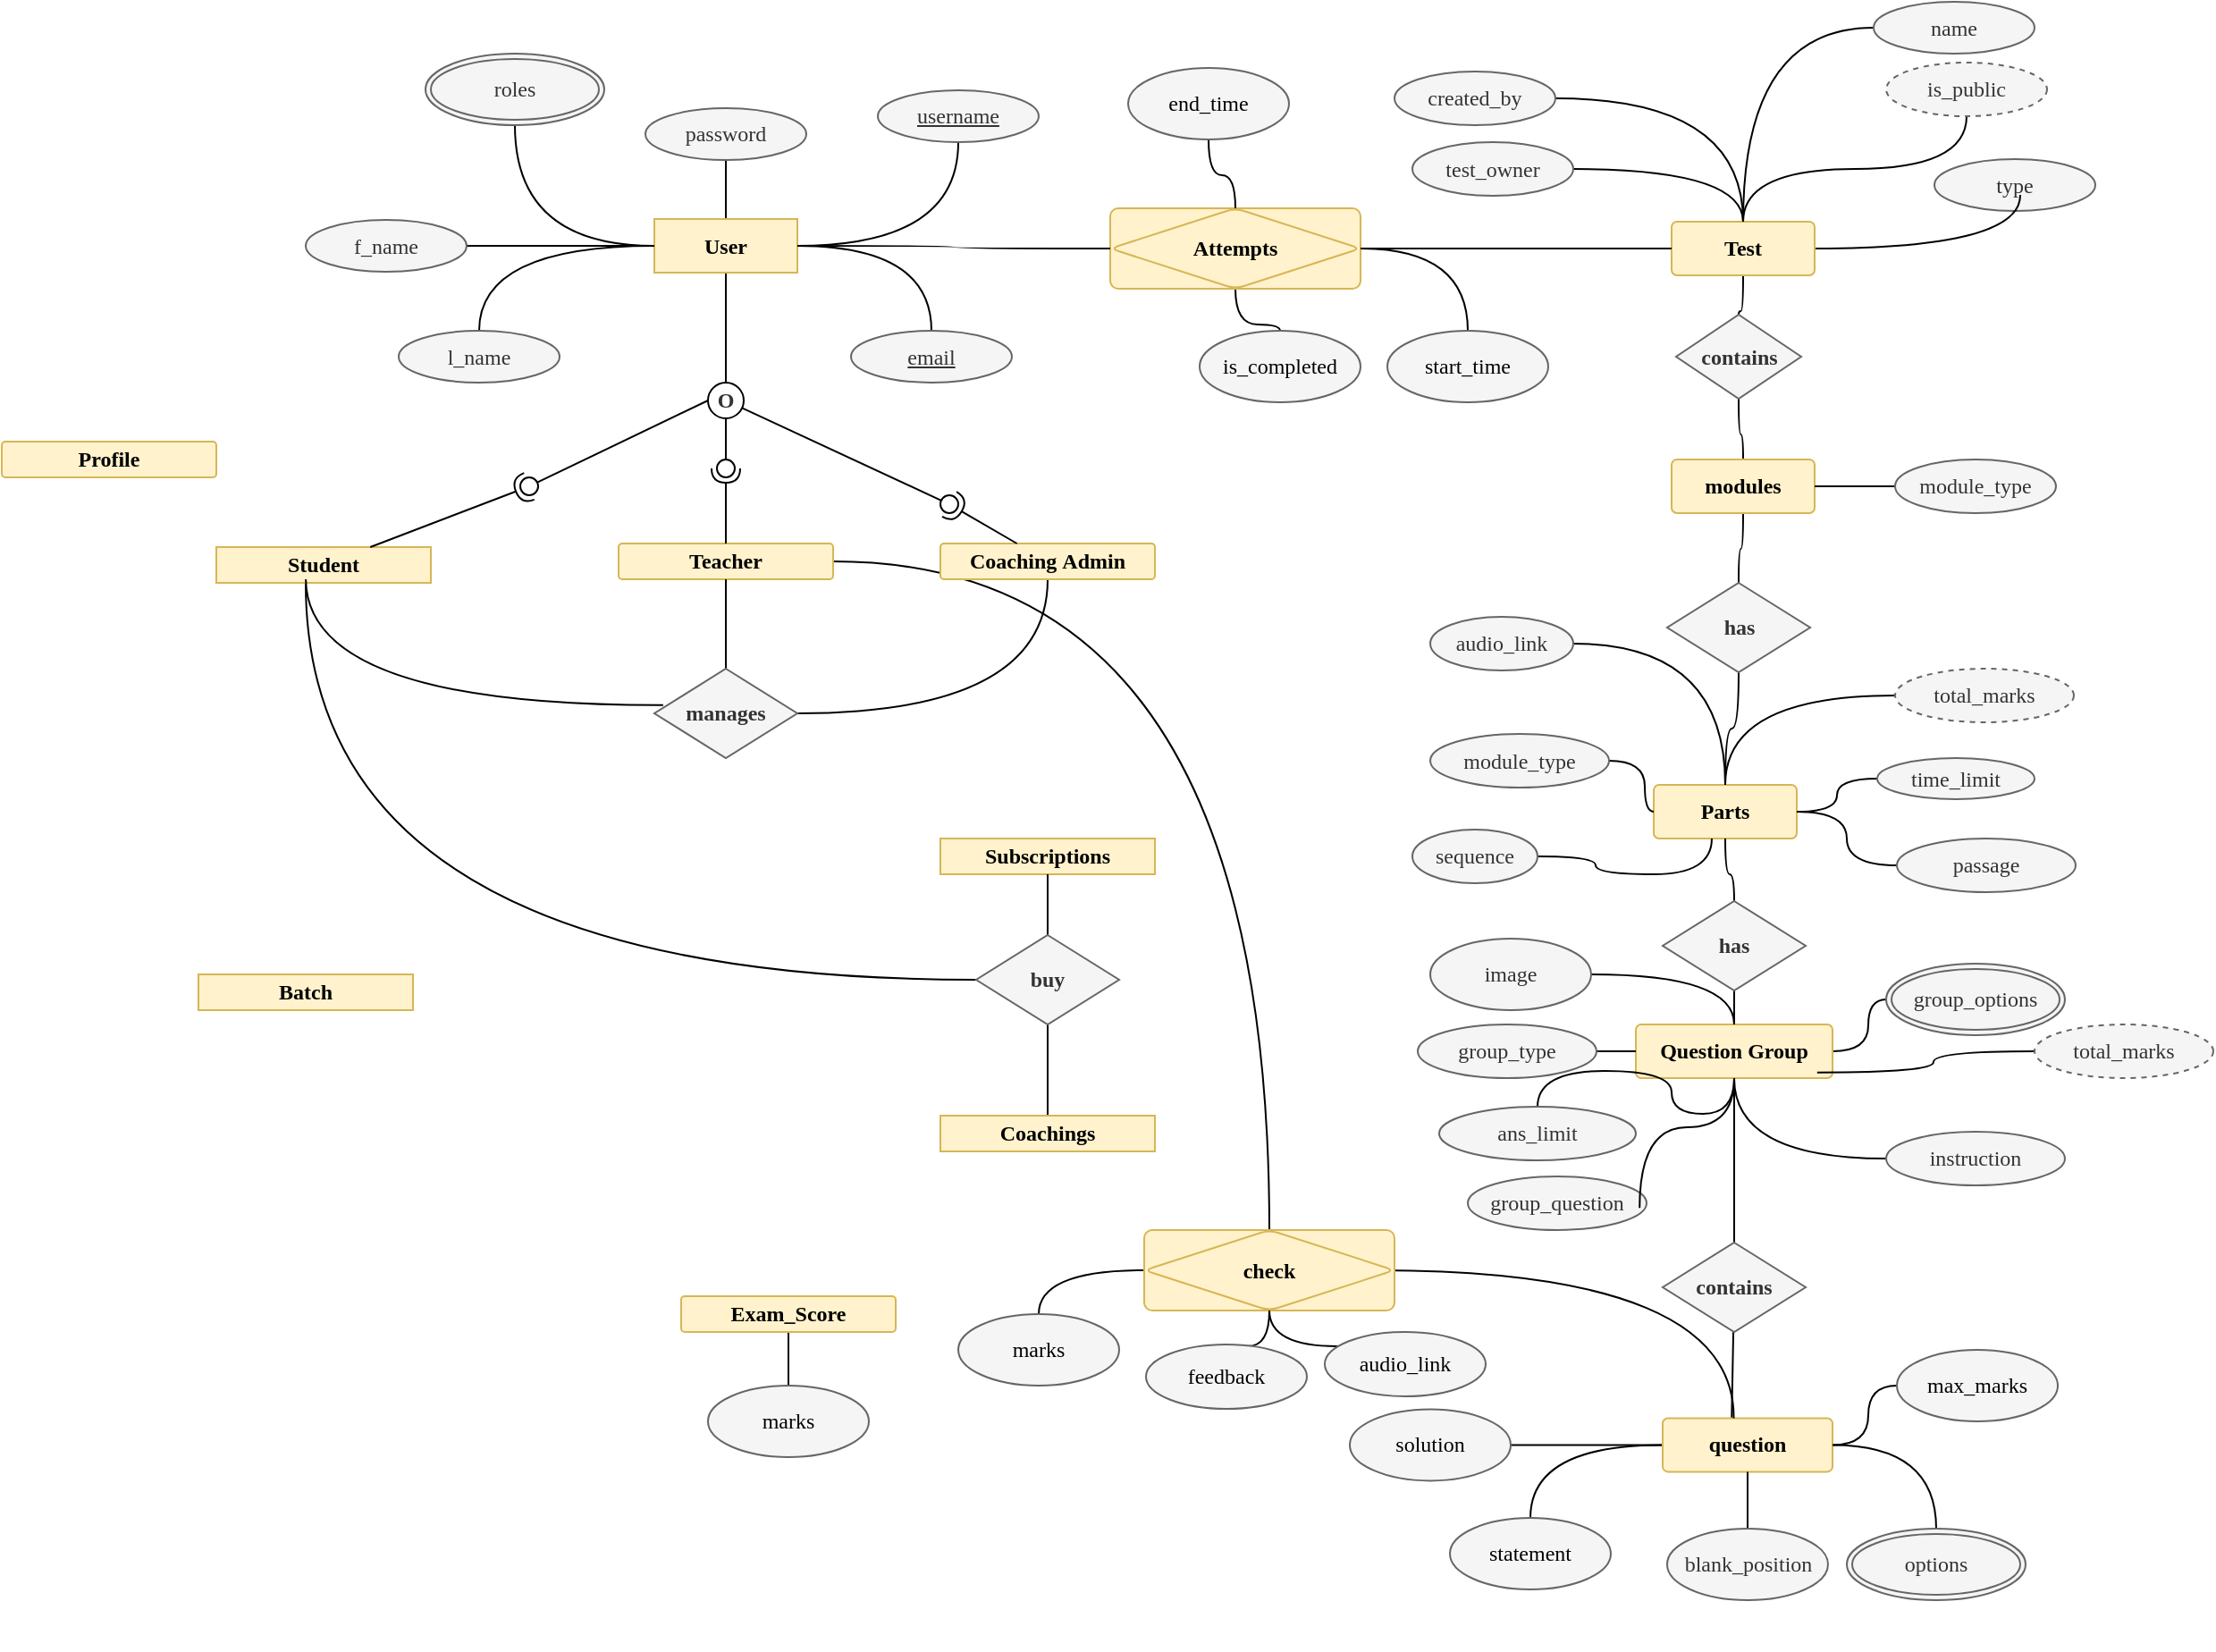 <mxfile version="24.7.17">
  <diagram name="Page-1" id="eGLWEHnS6auaZB9XrZuT">
    <mxGraphModel dx="1263" dy="806" grid="1" gridSize="10" guides="1" tooltips="1" connect="1" arrows="1" fold="1" page="1" pageScale="1" pageWidth="1654" pageHeight="1169" math="1" shadow="0">
      <root>
        <mxCell id="0" />
        <mxCell id="1" parent="0" />
        <mxCell id="Utq8X0_1eFS-AREOxyyB-11" style="edgeStyle=orthogonalEdgeStyle;shape=connector;curved=1;rounded=0;orthogonalLoop=1;jettySize=auto;html=1;strokeColor=default;align=center;verticalAlign=middle;fontFamily=Ubuntu Mono;fontSize=12;fontColor=default;labelBackgroundColor=default;endArrow=none;endFill=0;fontSource=https%3A%2F%2Ffonts.googleapis.com%2Fcss%3Ffamily%3DUbuntu%2BMono;" parent="1" source="Utq8X0_1eFS-AREOxyyB-1" target="Utq8X0_1eFS-AREOxyyB-12" edge="1">
          <mxGeometry relative="1" as="geometry">
            <mxPoint x="325" y="263.5" as="targetPoint" />
          </mxGeometry>
        </mxCell>
        <mxCell id="Utq8X0_1eFS-AREOxyyB-15" style="edgeStyle=orthogonalEdgeStyle;shape=connector;curved=1;rounded=0;orthogonalLoop=1;jettySize=auto;html=1;strokeColor=default;align=center;verticalAlign=middle;fontFamily=Ubuntu Mono;fontSize=12;fontColor=#333333;fontStyle=1;labelBackgroundColor=default;endArrow=none;endFill=0;entryX=0.5;entryY=1;entryDx=0;entryDy=0;fontSource=https%3A%2F%2Ffonts.googleapis.com%2Fcss%3Ffamily%3DUbuntu%2BMono;" parent="1" source="Utq8X0_1eFS-AREOxyyB-1" target="Utq8X0_1eFS-AREOxyyB-17" edge="1">
          <mxGeometry relative="1" as="geometry">
            <mxPoint x="435" y="103.5" as="targetPoint" />
          </mxGeometry>
        </mxCell>
        <mxCell id="Utq8X0_1eFS-AREOxyyB-19" style="edgeStyle=orthogonalEdgeStyle;shape=connector;curved=1;rounded=0;orthogonalLoop=1;jettySize=auto;html=1;strokeColor=default;align=center;verticalAlign=middle;fontFamily=Ubuntu Mono;fontSize=12;fontColor=#333333;fontStyle=1;labelBackgroundColor=default;endArrow=none;endFill=0;fontSource=https%3A%2F%2Ffonts.googleapis.com%2Fcss%3Ffamily%3DUbuntu%2BMono;" parent="1" source="Utq8X0_1eFS-AREOxyyB-1" target="Utq8X0_1eFS-AREOxyyB-18" edge="1">
          <mxGeometry relative="1" as="geometry" />
        </mxCell>
        <mxCell id="Utq8X0_1eFS-AREOxyyB-71" style="edgeStyle=orthogonalEdgeStyle;shape=connector;curved=1;rounded=0;orthogonalLoop=1;jettySize=auto;html=1;strokeColor=default;align=center;verticalAlign=middle;fontFamily=Ubuntu Mono;fontSize=12;fontColor=default;fontStyle=1;labelBackgroundColor=default;endArrow=none;endFill=0;fontSource=https%3A%2F%2Ffonts.googleapis.com%2Fcss%3Ffamily%3DUbuntu%2BMono;" parent="1" source="Utq8X0_1eFS-AREOxyyB-1" target="oFZZVyUfUz_R_eUXSQ4t-205" edge="1">
          <mxGeometry relative="1" as="geometry">
            <mxPoint x="315" y="126" as="targetPoint" />
          </mxGeometry>
        </mxCell>
        <mxCell id="Utq8X0_1eFS-AREOxyyB-72" style="edgeStyle=orthogonalEdgeStyle;shape=connector;curved=1;rounded=0;orthogonalLoop=1;jettySize=auto;html=1;entryX=0.5;entryY=1;entryDx=0;entryDy=0;strokeColor=default;align=center;verticalAlign=middle;fontFamily=Ubuntu Mono;fontSize=12;fontColor=default;fontStyle=1;labelBackgroundColor=default;endArrow=none;endFill=0;fontSource=https%3A%2F%2Ffonts.googleapis.com%2Fcss%3Ffamily%3DUbuntu%2BMono;" parent="1" source="Utq8X0_1eFS-AREOxyyB-1" target="Utq8X0_1eFS-AREOxyyB-14" edge="1">
          <mxGeometry relative="1" as="geometry" />
        </mxCell>
        <mxCell id="CAET0C2nRB06Gy1utrve-1" style="edgeStyle=orthogonalEdgeStyle;rounded=0;orthogonalLoop=1;jettySize=auto;html=1;exitX=0.5;exitY=1;exitDx=0;exitDy=0;endArrow=none;endFill=0;" edge="1" parent="1" source="Utq8X0_1eFS-AREOxyyB-1" target="CAET0C2nRB06Gy1utrve-3">
          <mxGeometry relative="1" as="geometry">
            <mxPoint x="435" y="260" as="targetPoint" />
          </mxGeometry>
        </mxCell>
        <mxCell id="Utq8X0_1eFS-AREOxyyB-1" value="User" style="rounded=0;whiteSpace=wrap;html=1;fontFamily=Ubuntu Mono;fontStyle=1;fontSize=12;fillColor=#fff2cc;strokeColor=#d6b656;align=center;verticalAlign=middle;fontColor=default;fontSource=https%3A%2F%2Ffonts.googleapis.com%2Fcss%3Ffamily%3DUbuntu%2BMono;" parent="1" vertex="1">
          <mxGeometry x="395" y="177.5" width="80" height="30" as="geometry" />
        </mxCell>
        <mxCell id="Utq8X0_1eFS-AREOxyyB-7" style="edgeStyle=orthogonalEdgeStyle;rounded=0;orthogonalLoop=1;jettySize=auto;html=1;endArrow=none;endFill=0;curved=1;fontSize=12;fontFamily=Ubuntu Mono;fontSource=https%3A%2F%2Ffonts.googleapis.com%2Fcss%3Ffamily%3DUbuntu%2BMono;" parent="1" source="Utq8X0_1eFS-AREOxyyB-5" target="Utq8X0_1eFS-AREOxyyB-1" edge="1">
          <mxGeometry relative="1" as="geometry" />
        </mxCell>
        <mxCell id="Utq8X0_1eFS-AREOxyyB-5" value="&lt;span style=&quot;font-weight: normal; font-size: 12px;&quot;&gt;f_name&lt;/span&gt;" style="ellipse;whiteSpace=wrap;html=1;fontSize=12;fontFamily=Ubuntu Mono;fillColor=#f5f5f5;strokeColor=#666666;rounded=0;fontStyle=1;fontColor=#333333;fontSource=https%3A%2F%2Ffonts.googleapis.com%2Fcss%3Ffamily%3DUbuntu%2BMono;" parent="1" vertex="1">
          <mxGeometry x="200" y="178" width="90" height="29" as="geometry" />
        </mxCell>
        <mxCell id="Utq8X0_1eFS-AREOxyyB-12" value="&lt;span style=&quot;font-weight: normal; font-size: 12px;&quot;&gt;email&lt;/span&gt;" style="ellipse;whiteSpace=wrap;html=1;rounded=0;strokeColor=#666666;align=center;verticalAlign=middle;fontFamily=Ubuntu Mono;fontSize=12;fontColor=#333333;fontStyle=5;fillColor=#f5f5f5;fontSource=https%3A%2F%2Ffonts.googleapis.com%2Fcss%3Ffamily%3DUbuntu%2BMono;" parent="1" vertex="1">
          <mxGeometry x="505" y="240" width="90" height="29" as="geometry" />
        </mxCell>
        <mxCell id="Utq8X0_1eFS-AREOxyyB-14" value="username" style="ellipse;whiteSpace=wrap;html=1;rounded=0;strokeColor=#666666;align=center;verticalAlign=middle;fontFamily=Ubuntu Mono;fontSize=12;fontColor=#333333;fontStyle=4;fillColor=#f5f5f5;fontSource=https%3A%2F%2Ffonts.googleapis.com%2Fcss%3Ffamily%3DUbuntu%2BMono;" parent="1" vertex="1">
          <mxGeometry x="520" y="105.5" width="90" height="29" as="geometry" />
        </mxCell>
        <mxCell id="Utq8X0_1eFS-AREOxyyB-17" value="&lt;span style=&quot;font-weight: normal; font-size: 12px;&quot;&gt;password&lt;/span&gt;" style="ellipse;whiteSpace=wrap;html=1;rounded=0;strokeColor=#666666;align=center;verticalAlign=middle;fontFamily=Ubuntu Mono;fontSize=12;fontColor=#333333;fontStyle=1;fillColor=#f5f5f5;fontSource=https%3A%2F%2Ffonts.googleapis.com%2Fcss%3Ffamily%3DUbuntu%2BMono;" parent="1" vertex="1">
          <mxGeometry x="390" y="115.5" width="90" height="29" as="geometry" />
        </mxCell>
        <mxCell id="Utq8X0_1eFS-AREOxyyB-18" value="&lt;span style=&quot;font-weight: normal; font-size: 12px;&quot;&gt;l_name&lt;/span&gt;" style="ellipse;whiteSpace=wrap;html=1;fontSize=12;fontFamily=Ubuntu Mono;fillColor=#f5f5f5;strokeColor=#666666;rounded=0;fontStyle=1;fontColor=#333333;fontSource=https%3A%2F%2Ffonts.googleapis.com%2Fcss%3Ffamily%3DUbuntu%2BMono;" parent="1" vertex="1">
          <mxGeometry x="252" y="240" width="90" height="29" as="geometry" />
        </mxCell>
        <mxCell id="CAET0C2nRB06Gy1utrve-44" style="edgeStyle=orthogonalEdgeStyle;shape=connector;curved=1;rounded=0;orthogonalLoop=1;jettySize=auto;html=1;entryX=0;entryY=0.5;entryDx=0;entryDy=0;strokeColor=default;align=center;verticalAlign=middle;fontFamily=Ubuntu Mono;fontSource=https%3A%2F%2Ffonts.googleapis.com%2Fcss%3Ffamily%3DUbuntu%2BMono;fontSize=12;fontColor=default;labelBackgroundColor=default;endArrow=none;endFill=0;" edge="1" parent="1" source="Utq8X0_1eFS-AREOxyyB-37" target="CAET0C2nRB06Gy1utrve-41">
          <mxGeometry relative="1" as="geometry">
            <Array as="points">
              <mxPoint x="200" y="603" />
            </Array>
          </mxGeometry>
        </mxCell>
        <mxCell id="Utq8X0_1eFS-AREOxyyB-37" value="&lt;p style=&quot;font-size: 12px;&quot;&gt;&lt;strong style=&quot;font-size: 12px;&quot;&gt;Student&lt;/strong&gt;&lt;/p&gt;" style="rounded=0;whiteSpace=wrap;html=1;fontFamily=Ubuntu Mono;fontStyle=1;fontSize=12;fillColor=#fff2cc;strokeColor=#d6b656;fontSource=https%3A%2F%2Ffonts.googleapis.com%2Fcss%3Ffamily%3DUbuntu%2BMono;" parent="1" vertex="1">
          <mxGeometry x="150" y="361" width="120" height="20" as="geometry" />
        </mxCell>
        <mxCell id="Utq8X0_1eFS-AREOxyyB-41" value="&lt;p style=&quot;font-size: 12px;&quot;&gt;Batch&lt;/p&gt;" style="rounded=0;whiteSpace=wrap;html=1;fontFamily=Ubuntu Mono;fontStyle=1;fontSize=12;fillColor=#fff2cc;strokeColor=#d6b656;fontSource=https%3A%2F%2Ffonts.googleapis.com%2Fcss%3Ffamily%3DUbuntu%2BMono;" parent="1" vertex="1">
          <mxGeometry x="140" y="600" width="120" height="20" as="geometry" />
        </mxCell>
        <mxCell id="CAET0C2nRB06Gy1utrve-42" style="edgeStyle=orthogonalEdgeStyle;shape=connector;curved=1;rounded=0;orthogonalLoop=1;jettySize=auto;html=1;strokeColor=default;align=center;verticalAlign=middle;fontFamily=Ubuntu Mono;fontSource=https%3A%2F%2Ffonts.googleapis.com%2Fcss%3Ffamily%3DUbuntu%2BMono;fontSize=12;fontColor=default;labelBackgroundColor=default;endArrow=none;endFill=0;" edge="1" parent="1" source="Utq8X0_1eFS-AREOxyyB-42" target="CAET0C2nRB06Gy1utrve-41">
          <mxGeometry relative="1" as="geometry" />
        </mxCell>
        <mxCell id="Utq8X0_1eFS-AREOxyyB-42" value="&lt;p style=&quot;font-size: 12px;&quot;&gt;Coachings&lt;/p&gt;" style="rounded=0;whiteSpace=wrap;html=1;fontFamily=Ubuntu Mono;fontStyle=1;fontSize=12;fillColor=#fff2cc;strokeColor=#d6b656;fontSource=https%3A%2F%2Ffonts.googleapis.com%2Fcss%3Ffamily%3DUbuntu%2BMono;" parent="1" vertex="1">
          <mxGeometry x="555" y="679" width="120" height="20" as="geometry" />
        </mxCell>
        <mxCell id="Utq8X0_1eFS-AREOxyyB-43" value="&lt;p style=&quot;font-size: 12px;&quot;&gt;Subscriptions&lt;/p&gt;" style="rounded=0;whiteSpace=wrap;html=1;fontFamily=Ubuntu Mono;fontStyle=1;fontSize=12;fillColor=#fff2cc;strokeColor=#d6b656;fontSource=https%3A%2F%2Ffonts.googleapis.com%2Fcss%3Ffamily%3DUbuntu%2BMono;" parent="1" vertex="1">
          <mxGeometry x="555" y="524" width="120" height="20" as="geometry" />
        </mxCell>
        <mxCell id="CAET0C2nRB06Gy1utrve-65" value="" style="edgeStyle=orthogonalEdgeStyle;shape=connector;curved=1;rounded=0;orthogonalLoop=1;jettySize=auto;html=1;strokeColor=default;align=center;verticalAlign=middle;fontFamily=Ubuntu Mono;fontSource=https%3A%2F%2Ffonts.googleapis.com%2Fcss%3Ffamily%3DUbuntu%2BMono;fontSize=12;fontColor=default;labelBackgroundColor=default;endArrow=none;endFill=0;" edge="1" parent="1" source="vWDLrot7ofiVmxJfl27Q-30" target="fitM7sjZ6Bzz7355s7x--27">
          <mxGeometry relative="1" as="geometry" />
        </mxCell>
        <mxCell id="vWDLrot7ofiVmxJfl27Q-30" value="&lt;span style=&quot;font-weight: 400; font-size: 12px;&quot;&gt;time_limit&lt;/span&gt;" style="ellipse;whiteSpace=wrap;html=1;fontSize=12;fontFamily=Ubuntu Mono;fillColor=#f5f5f5;strokeColor=#666666;rounded=0;fontStyle=1;fontColor=#333333;fontSource=https%3A%2F%2Ffonts.googleapis.com%2Fcss%3Ffamily%3DUbuntu%2BMono;" parent="1" vertex="1">
          <mxGeometry x="1079" y="479" width="88" height="23" as="geometry" />
        </mxCell>
        <mxCell id="CAET0C2nRB06Gy1utrve-61" style="edgeStyle=orthogonalEdgeStyle;shape=connector;curved=1;rounded=0;orthogonalLoop=1;jettySize=auto;html=1;strokeColor=default;align=center;verticalAlign=middle;fontFamily=Ubuntu Mono;fontSource=https%3A%2F%2Ffonts.googleapis.com%2Fcss%3Ffamily%3DUbuntu%2BMono;fontSize=12;fontColor=default;labelBackgroundColor=default;endArrow=none;endFill=0;" edge="1" parent="1" source="Utq8X0_1eFS-AREOxyyB-59" target="fitM7sjZ6Bzz7355s7x--27">
          <mxGeometry relative="1" as="geometry" />
        </mxCell>
        <mxCell id="Utq8X0_1eFS-AREOxyyB-59" value="&lt;span style=&quot;font-weight: normal; font-size: 12px;&quot;&gt;audio_link&lt;/span&gt;" style="ellipse;whiteSpace=wrap;html=1;fontSize=12;fontFamily=Ubuntu Mono;fillColor=#f5f5f5;strokeColor=#666666;rounded=0;fontStyle=0;fontColor=#333333;fontSource=https%3A%2F%2Ffonts.googleapis.com%2Fcss%3Ffamily%3DUbuntu%2BMono;align=center;verticalAlign=middle;labelBackgroundColor=#f5f5f5;" parent="1" vertex="1">
          <mxGeometry x="829" y="400" width="80" height="30" as="geometry" />
        </mxCell>
        <mxCell id="Utq8X0_1eFS-AREOxyyB-74" value="&lt;span style=&quot;font-weight: normal; font-size: 12px;&quot;&gt;type&lt;/span&gt;" style="ellipse;whiteSpace=wrap;html=1;fontSize=12;fontFamily=Ubuntu Mono;fillColor=#f5f5f5;strokeColor=#666666;rounded=0;fontStyle=1;fontColor=#333333;fontSource=https%3A%2F%2Ffonts.googleapis.com%2Fcss%3Ffamily%3DUbuntu%2BMono;" parent="1" vertex="1">
          <mxGeometry x="1111" y="144" width="90" height="29" as="geometry" />
        </mxCell>
        <mxCell id="fitM7sjZ6Bzz7355s7x--7" style="edgeStyle=orthogonalEdgeStyle;shape=connector;curved=1;rounded=0;orthogonalLoop=1;jettySize=auto;html=1;entryX=0.5;entryY=0;entryDx=0;entryDy=0;strokeColor=default;align=center;verticalAlign=middle;fontFamily=Ubuntu Mono;fontSize=12;fontColor=#333333;fontStyle=1;labelBackgroundColor=default;endArrow=none;endFill=0;fontSource=https%3A%2F%2Ffonts.googleapis.com%2Fcss%3Ffamily%3DUbuntu%2BMono;" parent="1" source="fitM7sjZ6Bzz7355s7x--10" target="fitM7sjZ6Bzz7355s7x--23" edge="1">
          <mxGeometry relative="1" as="geometry" />
        </mxCell>
        <mxCell id="fitM7sjZ6Bzz7355s7x--8" style="edgeStyle=orthogonalEdgeStyle;shape=connector;curved=1;rounded=0;orthogonalLoop=1;jettySize=auto;html=1;exitX=0.5;exitY=0;exitDx=0;exitDy=0;strokeColor=default;align=center;verticalAlign=middle;fontFamily=Ubuntu Mono;fontSize=12;fontColor=default;fontStyle=1;labelBackgroundColor=default;endArrow=none;endFill=0;fontSource=https%3A%2F%2Ffonts.googleapis.com%2Fcss%3Ffamily%3DUbuntu%2BMono;" parent="1" source="fitM7sjZ6Bzz7355s7x--10" target="fitM7sjZ6Bzz7355s7x--47" edge="1">
          <mxGeometry relative="1" as="geometry" />
        </mxCell>
        <mxCell id="fitM7sjZ6Bzz7355s7x--9" style="edgeStyle=orthogonalEdgeStyle;shape=connector;curved=1;rounded=0;orthogonalLoop=1;jettySize=auto;html=1;strokeColor=default;align=center;verticalAlign=middle;fontFamily=Ubuntu Mono;fontSize=12;fontColor=default;fontStyle=1;labelBackgroundColor=default;endArrow=none;endFill=0;fontSource=https%3A%2F%2Ffonts.googleapis.com%2Fcss%3Ffamily%3DUbuntu%2BMono;" parent="1" source="fitM7sjZ6Bzz7355s7x--10" edge="1">
          <mxGeometry relative="1" as="geometry">
            <mxPoint x="1159" y="164" as="targetPoint" />
          </mxGeometry>
        </mxCell>
        <mxCell id="fitM7sjZ6Bzz7355s7x--10" value="Test" style="rounded=1;whiteSpace=wrap;html=1;fontFamily=Ubuntu Mono;fontStyle=1;fontSize=12;fillColor=#fff2cc;strokeColor=#d6b656;align=center;verticalAlign=middle;arcSize=10;fontColor=default;fontSource=https%3A%2F%2Ffonts.googleapis.com%2Fcss%3Ffamily%3DUbuntu%2BMono;" parent="1" vertex="1">
          <mxGeometry x="964" y="179" width="80" height="30" as="geometry" />
        </mxCell>
        <mxCell id="fitM7sjZ6Bzz7355s7x--20" style="edgeStyle=orthogonalEdgeStyle;shape=connector;curved=1;rounded=0;orthogonalLoop=1;jettySize=auto;html=1;strokeColor=default;align=center;verticalAlign=middle;fontFamily=Ubuntu Mono;fontSize=12;fontColor=#333333;fontStyle=1;labelBackgroundColor=default;endArrow=none;endFill=0;fontSource=https%3A%2F%2Ffonts.googleapis.com%2Fcss%3Ffamily%3DUbuntu%2BMono;" parent="1" source="fitM7sjZ6Bzz7355s7x--21" target="fitM7sjZ6Bzz7355s7x--10" edge="1">
          <mxGeometry relative="1" as="geometry">
            <mxPoint x="1062" y="118" as="sourcePoint" />
          </mxGeometry>
        </mxCell>
        <mxCell id="fitM7sjZ6Bzz7355s7x--21" value="&lt;span style=&quot;font-weight: normal; font-size: 12px;&quot;&gt;name&lt;/span&gt;" style="ellipse;whiteSpace=wrap;html=1;fontSize=12;fontFamily=Ubuntu Mono;fillColor=#f5f5f5;strokeColor=#666666;rounded=0;fontStyle=0;fontColor=#333333;fontSource=https%3A%2F%2Ffonts.googleapis.com%2Fcss%3Ffamily%3DUbuntu%2BMono;align=center;verticalAlign=middle;labelBackgroundColor=#f5f5f5;" parent="1" vertex="1">
          <mxGeometry x="1077" y="56" width="90" height="29" as="geometry" />
        </mxCell>
        <mxCell id="fitM7sjZ6Bzz7355s7x--22" style="edgeStyle=orthogonalEdgeStyle;shape=connector;curved=1;rounded=0;orthogonalLoop=1;jettySize=auto;html=1;strokeColor=default;align=center;verticalAlign=middle;fontFamily=Ubuntu Mono;fontSize=12;fontColor=#333333;fontStyle=1;labelBackgroundColor=default;endArrow=none;endFill=0;fontSource=https%3A%2F%2Ffonts.googleapis.com%2Fcss%3Ffamily%3DUbuntu%2BMono;" parent="1" source="fitM7sjZ6Bzz7355s7x--23" target="fitM7sjZ6Bzz7355s7x--25" edge="1">
          <mxGeometry relative="1" as="geometry" />
        </mxCell>
        <mxCell id="fitM7sjZ6Bzz7355s7x--23" value="contains" style="rhombus;whiteSpace=wrap;html=1;rounded=0;strokeColor=#666666;align=center;verticalAlign=middle;fontFamily=Ubuntu Mono;fontSize=12;fontColor=#333333;fontStyle=1;fillColor=#f5f5f5;fontSource=https%3A%2F%2Ffonts.googleapis.com%2Fcss%3Ffamily%3DUbuntu%2BMono;" parent="1" vertex="1">
          <mxGeometry x="966.5" y="231" width="70" height="47" as="geometry" />
        </mxCell>
        <mxCell id="fitM7sjZ6Bzz7355s7x--24" style="edgeStyle=orthogonalEdgeStyle;shape=connector;curved=1;rounded=0;orthogonalLoop=1;jettySize=auto;html=1;strokeColor=default;align=center;verticalAlign=middle;fontFamily=Ubuntu Mono;fontSize=12;fontColor=#333333;fontStyle=1;labelBackgroundColor=default;endArrow=none;endFill=0;fontSource=https%3A%2F%2Ffonts.googleapis.com%2Fcss%3Ffamily%3DUbuntu%2BMono;" parent="1" source="fitM7sjZ6Bzz7355s7x--25" target="fitM7sjZ6Bzz7355s7x--41" edge="1">
          <mxGeometry relative="1" as="geometry">
            <mxPoint x="1002" y="379" as="targetPoint" />
          </mxGeometry>
        </mxCell>
        <mxCell id="fitM7sjZ6Bzz7355s7x--25" value="modules" style="rounded=1;whiteSpace=wrap;html=1;fontFamily=Ubuntu Mono;fontStyle=1;fontSize=12;fillColor=#fff2cc;strokeColor=#d6b656;align=center;verticalAlign=middle;arcSize=10;fontColor=default;fontSource=https%3A%2F%2Ffonts.googleapis.com%2Fcss%3Ffamily%3DUbuntu%2BMono;" parent="1" vertex="1">
          <mxGeometry x="964" y="312" width="80" height="30" as="geometry" />
        </mxCell>
        <mxCell id="fitM7sjZ6Bzz7355s7x--27" value="Parts" style="rounded=1;whiteSpace=wrap;html=1;fontFamily=Ubuntu Mono;fontStyle=1;fontSize=12;fillColor=#fff2cc;strokeColor=#d6b656;align=center;verticalAlign=middle;arcSize=10;fontColor=default;fontSource=https%3A%2F%2Ffonts.googleapis.com%2Fcss%3Ffamily%3DUbuntu%2BMono;" parent="1" vertex="1">
          <mxGeometry x="954" y="494" width="80" height="30" as="geometry" />
        </mxCell>
        <mxCell id="fitM7sjZ6Bzz7355s7x--38" style="edgeStyle=orthogonalEdgeStyle;shape=connector;curved=1;rounded=0;orthogonalLoop=1;jettySize=auto;html=1;strokeColor=default;align=center;verticalAlign=middle;fontFamily=Ubuntu Mono;fontSize=12;fontColor=#333333;fontStyle=1;labelBackgroundColor=default;endArrow=none;endFill=0;fontSource=https%3A%2F%2Ffonts.googleapis.com%2Fcss%3Ffamily%3DUbuntu%2BMono;" parent="1" source="fitM7sjZ6Bzz7355s7x--39" target="fitM7sjZ6Bzz7355s7x--25" edge="1">
          <mxGeometry relative="1" as="geometry" />
        </mxCell>
        <mxCell id="fitM7sjZ6Bzz7355s7x--39" value="&lt;span style=&quot;font-weight: 400; font-size: 12px;&quot;&gt;module_type&lt;/span&gt;" style="ellipse;whiteSpace=wrap;html=1;fontSize=12;fontFamily=Ubuntu Mono;fillColor=#f5f5f5;strokeColor=#666666;rounded=0;fontStyle=0;fontColor=#333333;fontSource=https%3A%2F%2Ffonts.googleapis.com%2Fcss%3Ffamily%3DUbuntu%2BMono;align=center;verticalAlign=middle;labelBackgroundColor=#f5f5f5;" parent="1" vertex="1">
          <mxGeometry x="1089" y="312" width="90" height="30" as="geometry" />
        </mxCell>
        <mxCell id="fitM7sjZ6Bzz7355s7x--40" style="edgeStyle=orthogonalEdgeStyle;shape=connector;curved=1;rounded=0;orthogonalLoop=1;jettySize=auto;html=1;strokeColor=default;align=center;verticalAlign=middle;fontFamily=Ubuntu Mono;fontSize=12;fontColor=#333333;fontStyle=1;labelBackgroundColor=default;endArrow=none;endFill=0;fontSource=https%3A%2F%2Ffonts.googleapis.com%2Fcss%3Ffamily%3DUbuntu%2BMono;" parent="1" source="fitM7sjZ6Bzz7355s7x--41" target="fitM7sjZ6Bzz7355s7x--27" edge="1">
          <mxGeometry relative="1" as="geometry" />
        </mxCell>
        <mxCell id="fitM7sjZ6Bzz7355s7x--41" value="has" style="rhombus;whiteSpace=wrap;html=1;rounded=0;strokeColor=#666666;align=center;verticalAlign=middle;fontFamily=Ubuntu Mono;fontSize=12;fontColor=#333333;fontStyle=1;fillColor=#f5f5f5;fontSource=https%3A%2F%2Ffonts.googleapis.com%2Fcss%3Ffamily%3DUbuntu%2BMono;" parent="1" vertex="1">
          <mxGeometry x="961.5" y="381" width="80" height="50" as="geometry" />
        </mxCell>
        <mxCell id="fitM7sjZ6Bzz7355s7x--42" style="edgeStyle=orthogonalEdgeStyle;rounded=0;orthogonalLoop=1;jettySize=auto;html=1;endArrow=none;endFill=0;curved=1;fontSize=12;entryX=0.406;entryY=1;entryDx=0;entryDy=0;entryPerimeter=0;fontFamily=Ubuntu Mono;fontSource=https%3A%2F%2Ffonts.googleapis.com%2Fcss%3Ffamily%3DUbuntu%2BMono;" parent="1" source="fitM7sjZ6Bzz7355s7x--44" target="fitM7sjZ6Bzz7355s7x--27" edge="1">
          <mxGeometry relative="1" as="geometry">
            <mxPoint x="912" y="494" as="targetPoint" />
            <mxPoint x="912" y="437" as="sourcePoint" />
          </mxGeometry>
        </mxCell>
        <mxCell id="fitM7sjZ6Bzz7355s7x--44" value="&lt;span style=&quot;font-weight: normal; font-size: 12px;&quot;&gt;sequence&lt;/span&gt;" style="ellipse;whiteSpace=wrap;html=1;fontSize=12;fontFamily=Ubuntu Mono;fillColor=#f5f5f5;strokeColor=#666666;rounded=0;fontStyle=0;fontColor=#333333;fontSource=https%3A%2F%2Ffonts.googleapis.com%2Fcss%3Ffamily%3DUbuntu%2BMono;align=center;verticalAlign=middle;labelBackgroundColor=#f5f5f5;" parent="1" vertex="1">
          <mxGeometry x="819" y="519" width="70" height="30" as="geometry" />
        </mxCell>
        <mxCell id="fitM7sjZ6Bzz7355s7x--45" style="edgeStyle=orthogonalEdgeStyle;shape=connector;curved=1;rounded=0;orthogonalLoop=1;jettySize=auto;html=1;exitX=1;exitY=0.5;exitDx=0;exitDy=0;strokeColor=default;align=center;verticalAlign=middle;fontFamily=Ubuntu Mono;fontSize=12;fontColor=#333333;fontStyle=1;labelBackgroundColor=default;endArrow=none;endFill=0;fontSource=https%3A%2F%2Ffonts.googleapis.com%2Fcss%3Ffamily%3DUbuntu%2BMono;" parent="1" source="fitM7sjZ6Bzz7355s7x--46" target="fitM7sjZ6Bzz7355s7x--10" edge="1">
          <mxGeometry relative="1" as="geometry" />
        </mxCell>
        <mxCell id="fitM7sjZ6Bzz7355s7x--46" value="&lt;span style=&quot;font-weight: 400; font-size: 12px;&quot;&gt;created_by&lt;/span&gt;" style="ellipse;whiteSpace=wrap;html=1;fontSize=12;fontFamily=Ubuntu Mono;fillColor=#f5f5f5;strokeColor=#666666;rounded=0;fontStyle=0;fontColor=#333333;fontSource=https%3A%2F%2Ffonts.googleapis.com%2Fcss%3Ffamily%3DUbuntu%2BMono;align=center;verticalAlign=middle;labelBackgroundColor=#f5f5f5;" parent="1" vertex="1">
          <mxGeometry x="809" y="95" width="90" height="30" as="geometry" />
        </mxCell>
        <mxCell id="fitM7sjZ6Bzz7355s7x--47" value="&lt;span style=&quot;font-weight: 400; font-size: 12px;&quot;&gt;is_public&lt;/span&gt;" style="ellipse;whiteSpace=wrap;html=1;fontSize=12;fontFamily=Ubuntu Mono;fillColor=#f5f5f5;strokeColor=#666666;rounded=0;fontStyle=0;fontColor=#333333;dashed=1;fontSource=https%3A%2F%2Ffonts.googleapis.com%2Fcss%3Ffamily%3DUbuntu%2BMono;align=center;verticalAlign=middle;labelBackgroundColor=#f5f5f5;" parent="1" vertex="1">
          <mxGeometry x="1084" y="90" width="90" height="30" as="geometry" />
        </mxCell>
        <mxCell id="CAET0C2nRB06Gy1utrve-25" style="edgeStyle=orthogonalEdgeStyle;shape=connector;curved=1;rounded=0;orthogonalLoop=1;jettySize=auto;html=1;strokeColor=default;align=center;verticalAlign=middle;fontFamily=Ubuntu Mono;fontSource=https%3A%2F%2Ffonts.googleapis.com%2Fcss%3Ffamily%3DUbuntu%2BMono;fontSize=12;fontColor=default;labelBackgroundColor=default;endArrow=none;endFill=0;" edge="1" parent="1" source="fitM7sjZ6Bzz7355s7x--48" target="CAET0C2nRB06Gy1utrve-23">
          <mxGeometry relative="1" as="geometry" />
        </mxCell>
        <mxCell id="CAET0C2nRB06Gy1utrve-27" style="edgeStyle=orthogonalEdgeStyle;shape=connector;curved=1;rounded=0;orthogonalLoop=1;jettySize=auto;html=1;strokeColor=default;align=center;verticalAlign=middle;fontFamily=Ubuntu Mono;fontSource=https%3A%2F%2Ffonts.googleapis.com%2Fcss%3Ffamily%3DUbuntu%2BMono;fontSize=12;fontColor=default;labelBackgroundColor=default;endArrow=none;endFill=0;" edge="1" parent="1" source="fitM7sjZ6Bzz7355s7x--48" target="CAET0C2nRB06Gy1utrve-19">
          <mxGeometry relative="1" as="geometry" />
        </mxCell>
        <mxCell id="fitM7sjZ6Bzz7355s7x--48" value="Attempts" style="shape=associativeEntity;whiteSpace=wrap;html=1;align=center;fillColor=#fff2cc;strokeColor=#d6b656;fontFamily=Ubuntu Mono;fontSize=12;rounded=1;verticalAlign=middle;arcSize=10;fontColor=default;fontStyle=1;fontSource=https%3A%2F%2Ffonts.googleapis.com%2Fcss%3Ffamily%3DUbuntu%2BMono;" parent="1" vertex="1">
          <mxGeometry x="650" y="171.5" width="140" height="45" as="geometry" />
        </mxCell>
        <mxCell id="fitM7sjZ6Bzz7355s7x--50" value="" style="endArrow=none;html=1;rounded=0;exitX=1;exitY=0.5;exitDx=0;exitDy=0;entryX=0;entryY=0.5;entryDx=0;entryDy=0;fontFamily=Ubuntu Mono;fontSize=12;fontSource=https%3A%2F%2Ffonts.googleapis.com%2Fcss%3Ffamily%3DUbuntu%2BMono;" parent="1" source="fitM7sjZ6Bzz7355s7x--48" target="fitM7sjZ6Bzz7355s7x--10" edge="1">
          <mxGeometry width="50" height="50" relative="1" as="geometry">
            <mxPoint x="579" y="188" as="sourcePoint" />
            <mxPoint x="728" y="188" as="targetPoint" />
          </mxGeometry>
        </mxCell>
        <mxCell id="fitM7sjZ6Bzz7355s7x--52" style="edgeStyle=orthogonalEdgeStyle;rounded=0;orthogonalLoop=1;jettySize=auto;html=1;endArrow=none;endFill=0;curved=1;fontSize=12;fontFamily=Ubuntu Mono;fontSource=https%3A%2F%2Ffonts.googleapis.com%2Fcss%3Ffamily%3DUbuntu%2BMono;" parent="1" source="fitM7sjZ6Bzz7355s7x--53" target="fitM7sjZ6Bzz7355s7x--27" edge="1">
          <mxGeometry relative="1" as="geometry">
            <mxPoint x="894" y="449" as="targetPoint" />
            <mxPoint x="815" y="387" as="sourcePoint" />
          </mxGeometry>
        </mxCell>
        <mxCell id="fitM7sjZ6Bzz7355s7x--53" value="&lt;span style=&quot;font-weight: normal; font-size: 12px;&quot;&gt;module_type&lt;/span&gt;" style="ellipse;whiteSpace=wrap;html=1;fontSize=12;fontFamily=Ubuntu Mono;fillColor=#f5f5f5;strokeColor=#666666;rounded=0;fontStyle=0;fontColor=#333333;fontSource=https%3A%2F%2Ffonts.googleapis.com%2Fcss%3Ffamily%3DUbuntu%2BMono;align=center;verticalAlign=middle;labelBackgroundColor=#f5f5f5;" parent="1" vertex="1">
          <mxGeometry x="829" y="465.5" width="100" height="30" as="geometry" />
        </mxCell>
        <mxCell id="fitM7sjZ6Bzz7355s7x--54" style="edgeStyle=orthogonalEdgeStyle;rounded=0;orthogonalLoop=1;jettySize=auto;html=1;endArrow=none;endFill=0;curved=1;fontSize=12;fontFamily=Ubuntu Mono;fontSource=https%3A%2F%2Ffonts.googleapis.com%2Fcss%3Ffamily%3DUbuntu%2BMono;" parent="1" source="fitM7sjZ6Bzz7355s7x--55" target="fitM7sjZ6Bzz7355s7x--27" edge="1">
          <mxGeometry relative="1" as="geometry">
            <mxPoint x="959" y="529" as="targetPoint" />
            <mxPoint x="815" y="432" as="sourcePoint" />
          </mxGeometry>
        </mxCell>
        <mxCell id="fitM7sjZ6Bzz7355s7x--55" value="&lt;span style=&quot;font-weight: 400;&quot;&gt;passage&lt;/span&gt;" style="ellipse;whiteSpace=wrap;html=1;fontSize=12;fontFamily=Ubuntu Mono;fillColor=#f5f5f5;strokeColor=#666666;rounded=0;fontStyle=0;fontColor=#333333;fontSource=https%3A%2F%2Ffonts.googleapis.com%2Fcss%3Ffamily%3DUbuntu%2BMono;align=center;verticalAlign=middle;labelBackgroundColor=#f5f5f5;" parent="1" vertex="1">
          <mxGeometry x="1090" y="524" width="100" height="30" as="geometry" />
        </mxCell>
        <mxCell id="fitM7sjZ6Bzz7355s7x--56" style="edgeStyle=orthogonalEdgeStyle;shape=connector;curved=1;rounded=0;orthogonalLoop=1;jettySize=auto;html=1;strokeColor=default;align=center;verticalAlign=middle;fontFamily=Ubuntu Mono;fontSize=12;fontColor=#333333;fontStyle=1;labelBackgroundColor=default;endArrow=none;endFill=0;fontSource=https%3A%2F%2Ffonts.googleapis.com%2Fcss%3Ffamily%3DUbuntu%2BMono;" parent="1" source="fitM7sjZ6Bzz7355s7x--27" target="fitM7sjZ6Bzz7355s7x--58" edge="1">
          <mxGeometry relative="1" as="geometry">
            <mxPoint x="997" y="557.5" as="targetPoint" />
            <mxPoint x="994" y="520.5" as="sourcePoint" />
          </mxGeometry>
        </mxCell>
        <mxCell id="fitM7sjZ6Bzz7355s7x--57" style="edgeStyle=orthogonalEdgeStyle;shape=connector;curved=1;rounded=0;orthogonalLoop=1;jettySize=auto;html=1;strokeColor=default;align=center;verticalAlign=middle;fontFamily=Ubuntu Mono;fontSize=12;fontColor=#333333;fontStyle=1;labelBackgroundColor=default;endArrow=none;endFill=0;fontSource=https%3A%2F%2Ffonts.googleapis.com%2Fcss%3Ffamily%3DUbuntu%2BMono;" parent="1" source="fitM7sjZ6Bzz7355s7x--58" target="fitM7sjZ6Bzz7355s7x--59" edge="1">
          <mxGeometry relative="1" as="geometry">
            <mxPoint x="999" y="648" as="targetPoint" />
            <Array as="points" />
          </mxGeometry>
        </mxCell>
        <mxCell id="fitM7sjZ6Bzz7355s7x--58" value="has" style="rhombus;whiteSpace=wrap;html=1;rounded=0;strokeColor=#666666;align=center;verticalAlign=middle;fontFamily=Ubuntu Mono;fontSize=12;fontColor=#333333;fontStyle=1;fillColor=#f5f5f5;fontSource=https%3A%2F%2Ffonts.googleapis.com%2Fcss%3Ffamily%3DUbuntu%2BMono;" parent="1" vertex="1">
          <mxGeometry x="959" y="559" width="80" height="50" as="geometry" />
        </mxCell>
        <mxCell id="fitM7sjZ6Bzz7355s7x--79" value="" style="edgeStyle=orthogonalEdgeStyle;shape=connector;curved=1;rounded=0;orthogonalLoop=1;jettySize=auto;html=1;strokeColor=default;align=center;verticalAlign=middle;fontFamily=Ubuntu Mono;fontSize=12;fontColor=#333333;fontStyle=1;labelBackgroundColor=default;endArrow=none;endFill=0;fontSource=https%3A%2F%2Ffonts.googleapis.com%2Fcss%3Ffamily%3DUbuntu%2BMono;" parent="1" source="fitM7sjZ6Bzz7355s7x--59" target="fitM7sjZ6Bzz7355s7x--78" edge="1">
          <mxGeometry relative="1" as="geometry" />
        </mxCell>
        <mxCell id="oFZZVyUfUz_R_eUXSQ4t-176" style="edgeStyle=orthogonalEdgeStyle;shape=connector;curved=1;rounded=0;orthogonalLoop=1;jettySize=auto;html=1;strokeColor=default;align=center;verticalAlign=middle;fontFamily=Ubuntu Mono;fontSource=https%3A%2F%2Ffonts.googleapis.com%2Fcss%3Ffamily%3DUbuntu%2BMono;fontSize=12;fontColor=#333333;fontStyle=0;labelBackgroundColor=#f5f5f5;endArrow=none;endFill=0;" parent="1" source="fitM7sjZ6Bzz7355s7x--59" target="oFZZVyUfUz_R_eUXSQ4t-175" edge="1">
          <mxGeometry relative="1" as="geometry" />
        </mxCell>
        <mxCell id="fitM7sjZ6Bzz7355s7x--59" value="Question Group" style="rounded=1;whiteSpace=wrap;html=1;fontFamily=Ubuntu Mono;fontStyle=1;fontSize=12;fillColor=#fff2cc;strokeColor=#d6b656;align=center;verticalAlign=middle;arcSize=10;fontColor=default;fontSource=https%3A%2F%2Ffonts.googleapis.com%2Fcss%3Ffamily%3DUbuntu%2BMono;" parent="1" vertex="1">
          <mxGeometry x="944" y="628" width="110" height="30" as="geometry" />
        </mxCell>
        <mxCell id="fitM7sjZ6Bzz7355s7x--60" style="edgeStyle=orthogonalEdgeStyle;rounded=0;orthogonalLoop=1;jettySize=auto;html=1;endArrow=none;endFill=0;curved=1;fontSize=12;fontFamily=Ubuntu Mono;fontSource=https%3A%2F%2Ffonts.googleapis.com%2Fcss%3Ffamily%3DUbuntu%2BMono;" parent="1" source="fitM7sjZ6Bzz7355s7x--61" target="fitM7sjZ6Bzz7355s7x--59" edge="1">
          <mxGeometry relative="1" as="geometry">
            <mxPoint x="1062" y="699" as="targetPoint" />
            <mxPoint x="918" y="602" as="sourcePoint" />
          </mxGeometry>
        </mxCell>
        <mxCell id="fitM7sjZ6Bzz7355s7x--61" value="&lt;span style=&quot;font-weight: normal; font-size: 12px;&quot;&gt;instruction&lt;/span&gt;" style="ellipse;whiteSpace=wrap;html=1;fontSize=12;fontFamily=Ubuntu Mono;fillColor=#f5f5f5;strokeColor=#666666;rounded=0;fontStyle=0;fontColor=#333333;fontSource=https%3A%2F%2Ffonts.googleapis.com%2Fcss%3Ffamily%3DUbuntu%2BMono;align=center;verticalAlign=middle;labelBackgroundColor=#f5f5f5;" parent="1" vertex="1">
          <mxGeometry x="1084" y="688" width="100" height="30" as="geometry" />
        </mxCell>
        <mxCell id="fitM7sjZ6Bzz7355s7x--63" style="edgeStyle=orthogonalEdgeStyle;rounded=0;orthogonalLoop=1;jettySize=auto;html=1;endArrow=none;endFill=0;curved=1;fontSize=12;fontFamily=Ubuntu Mono;fontSource=https%3A%2F%2Ffonts.googleapis.com%2Fcss%3Ffamily%3DUbuntu%2BMono;" parent="1" source="fitM7sjZ6Bzz7355s7x--64" target="fitM7sjZ6Bzz7355s7x--27" edge="1">
          <mxGeometry relative="1" as="geometry">
            <mxPoint x="1092" y="454" as="targetPoint" />
            <mxPoint x="908" y="387" as="sourcePoint" />
          </mxGeometry>
        </mxCell>
        <mxCell id="fitM7sjZ6Bzz7355s7x--64" value="&lt;span style=&quot;font-weight: 400;&quot;&gt;total_marks&lt;/span&gt;" style="ellipse;whiteSpace=wrap;html=1;fontSize=12;fontFamily=Ubuntu Mono;fillColor=#f5f5f5;strokeColor=#666666;rounded=0;fontStyle=0;fontColor=#333333;dashed=1;fontSource=https%3A%2F%2Ffonts.googleapis.com%2Fcss%3Ffamily%3DUbuntu%2BMono;align=center;verticalAlign=middle;labelBackgroundColor=#f5f5f5;" parent="1" vertex="1">
          <mxGeometry x="1089" y="429" width="100" height="30" as="geometry" />
        </mxCell>
        <mxCell id="fitM7sjZ6Bzz7355s7x--67" style="edgeStyle=orthogonalEdgeStyle;rounded=0;orthogonalLoop=1;jettySize=auto;html=1;endArrow=none;endFill=0;curved=1;fontSize=12;fontFamily=Ubuntu Mono;fontSource=https%3A%2F%2Ffonts.googleapis.com%2Fcss%3Ffamily%3DUbuntu%2BMono;" parent="1" source="fitM7sjZ6Bzz7355s7x--68" target="fitM7sjZ6Bzz7355s7x--59" edge="1">
          <mxGeometry relative="1" as="geometry">
            <mxPoint x="967" y="643" as="targetPoint" />
            <mxPoint x="808" y="546" as="sourcePoint" />
          </mxGeometry>
        </mxCell>
        <mxCell id="fitM7sjZ6Bzz7355s7x--68" value="&lt;span style=&quot;font-weight: normal; font-size: 12px;&quot;&gt;group_type&lt;/span&gt;" style="ellipse;whiteSpace=wrap;html=1;fontSize=12;fontFamily=Ubuntu Mono;fillColor=#f5f5f5;strokeColor=#666666;rounded=0;fontStyle=0;fontColor=#333333;fontSource=https%3A%2F%2Ffonts.googleapis.com%2Fcss%3Ffamily%3DUbuntu%2BMono;align=center;verticalAlign=middle;labelBackgroundColor=#f5f5f5;" parent="1" vertex="1">
          <mxGeometry x="822" y="628" width="100" height="30" as="geometry" />
        </mxCell>
        <mxCell id="fitM7sjZ6Bzz7355s7x--69" style="edgeStyle=orthogonalEdgeStyle;rounded=0;orthogonalLoop=1;jettySize=auto;html=1;endArrow=none;endFill=0;curved=1;fontSize=12;fontFamily=Ubuntu Mono;fontSource=https%3A%2F%2Ffonts.googleapis.com%2Fcss%3Ffamily%3DUbuntu%2BMono;" parent="1" source="fitM7sjZ6Bzz7355s7x--70" target="fitM7sjZ6Bzz7355s7x--59" edge="1">
          <mxGeometry relative="1" as="geometry">
            <mxPoint x="974" y="689" as="targetPoint" />
            <mxPoint x="815" y="592" as="sourcePoint" />
          </mxGeometry>
        </mxCell>
        <mxCell id="fitM7sjZ6Bzz7355s7x--70" value="&lt;span style=&quot;font-weight: 400;&quot;&gt;ans_limit&lt;/span&gt;" style="ellipse;whiteSpace=wrap;html=1;fontSize=12;fontFamily=Ubuntu Mono;fillColor=#f5f5f5;strokeColor=#666666;rounded=0;fontStyle=0;fontColor=#333333;fontSource=https%3A%2F%2Ffonts.googleapis.com%2Fcss%3Ffamily%3DUbuntu%2BMono;align=center;verticalAlign=middle;labelBackgroundColor=#f5f5f5;" parent="1" vertex="1">
          <mxGeometry x="834" y="674" width="110" height="30" as="geometry" />
        </mxCell>
        <mxCell id="fitM7sjZ6Bzz7355s7x--81" style="shape=connector;rounded=0;orthogonalLoop=1;jettySize=auto;html=1;strokeColor=default;align=center;verticalAlign=middle;fontFamily=Ubuntu Mono;fontSize=12;fontColor=#333333;fontStyle=1;labelBackgroundColor=default;endArrow=none;endFill=0;fontSource=https%3A%2F%2Ffonts.googleapis.com%2Fcss%3Ffamily%3DUbuntu%2BMono;entryX=0.406;entryY=0.079;entryDx=0;entryDy=0;entryPerimeter=0;" parent="1" source="fitM7sjZ6Bzz7355s7x--78" target="oFZZVyUfUz_R_eUXSQ4t-22" edge="1">
          <mxGeometry relative="1" as="geometry">
            <mxPoint x="999" y="804" as="targetPoint" />
          </mxGeometry>
        </mxCell>
        <mxCell id="fitM7sjZ6Bzz7355s7x--78" value="contains" style="rhombus;whiteSpace=wrap;html=1;fontFamily=Ubuntu Mono;fillColor=#f5f5f5;strokeColor=#666666;rounded=0;fontStyle=1;align=center;verticalAlign=middle;fontSize=12;fontColor=#333333;fontSource=https%3A%2F%2Ffonts.googleapis.com%2Fcss%3Ffamily%3DUbuntu%2BMono;" parent="1" vertex="1">
          <mxGeometry x="959" y="750" width="80" height="50" as="geometry" />
        </mxCell>
        <mxCell id="oFZZVyUfUz_R_eUXSQ4t-57" style="edgeStyle=orthogonalEdgeStyle;shape=connector;curved=1;rounded=0;orthogonalLoop=1;jettySize=auto;html=1;strokeColor=default;align=center;verticalAlign=middle;fontFamily=Ubuntu Mono;fontSize=12;fontColor=#333333;fontStyle=1;labelBackgroundColor=default;endArrow=none;endFill=0;fontSource=https%3A%2F%2Ffonts.googleapis.com%2Fcss%3Ffamily%3DUbuntu%2BMono;" parent="1" source="oFZZVyUfUz_R_eUXSQ4t-22" target="oFZZVyUfUz_R_eUXSQ4t-58" edge="1">
          <mxGeometry relative="1" as="geometry">
            <mxPoint x="769" y="949" as="targetPoint" />
          </mxGeometry>
        </mxCell>
        <mxCell id="oFZZVyUfUz_R_eUXSQ4t-60" style="edgeStyle=orthogonalEdgeStyle;shape=connector;curved=1;rounded=0;orthogonalLoop=1;jettySize=auto;html=1;strokeColor=default;align=center;verticalAlign=middle;fontFamily=Courier New;fontSize=12;fontColor=#333333;fontStyle=0;labelBackgroundColor=#f5f5f5;endArrow=none;endFill=0;" parent="1" source="oFZZVyUfUz_R_eUXSQ4t-22" target="oFZZVyUfUz_R_eUXSQ4t-59" edge="1">
          <mxGeometry relative="1" as="geometry" />
        </mxCell>
        <mxCell id="oFZZVyUfUz_R_eUXSQ4t-193" style="edgeStyle=orthogonalEdgeStyle;shape=connector;curved=1;rounded=0;orthogonalLoop=1;jettySize=auto;html=1;strokeColor=default;align=center;verticalAlign=middle;fontFamily=Ubuntu Mono;fontSource=https%3A%2F%2Ffonts.googleapis.com%2Fcss%3Ffamily%3DUbuntu%2BMono;fontSize=12;fontColor=#333333;fontStyle=0;labelBackgroundColor=#f5f5f5;endArrow=none;endFill=0;" parent="1" source="oFZZVyUfUz_R_eUXSQ4t-22" target="oFZZVyUfUz_R_eUXSQ4t-194" edge="1">
          <mxGeometry relative="1" as="geometry">
            <mxPoint x="850" y="863.21" as="targetPoint" />
          </mxGeometry>
        </mxCell>
        <mxCell id="oFZZVyUfUz_R_eUXSQ4t-22" value="question" style="rounded=1;arcSize=10;whiteSpace=wrap;html=1;align=center;strokeColor=#d6b656;verticalAlign=middle;fontFamily=Ubuntu Mono;fontSize=12;fontColor=default;fontStyle=1;fillColor=#fff2cc;fontSource=https%3A%2F%2Ffonts.googleapis.com%2Fcss%3Ffamily%3DUbuntu%2BMono;" parent="1" vertex="1">
          <mxGeometry x="959" y="848.21" width="95" height="30" as="geometry" />
        </mxCell>
        <mxCell id="oFZZVyUfUz_R_eUXSQ4t-28" value="" style="ellipse;whiteSpace=wrap;html=1;align=center;aspect=fixed;fillColor=none;strokeColor=none;resizable=0;perimeter=centerPerimeter;rotatable=0;allowArrows=0;points=[];outlineConnect=1;rounded=0;verticalAlign=middle;fontFamily=Ubuntu Mono;fontSize=12;fontColor=default;fontStyle=1;fontSource=https%3A%2F%2Ffonts.googleapis.com%2Fcss%3Ffamily%3DUbuntu%2BMono;" parent="1" vertex="1">
          <mxGeometry x="864" y="904" width="10" height="10" as="geometry" />
        </mxCell>
        <mxCell id="oFZZVyUfUz_R_eUXSQ4t-58" value="&lt;font color=&quot;#000000&quot; data-font-src=&quot;https://fonts.googleapis.com/css?family=Poppins&quot;&gt;statement&lt;/font&gt;" style="ellipse;whiteSpace=wrap;html=1;align=center;rounded=0;strokeColor=#666666;verticalAlign=middle;fontFamily=Ubuntu Mono;fontSize=12;fontColor=#333333;fontStyle=0;labelBackgroundColor=#f5f5f5;fillColor=#f5f5f5;fontSource=https%3A%2F%2Ffonts.googleapis.com%2Fcss%3Ffamily%3DUbuntu%2BMono;" parent="1" vertex="1">
          <mxGeometry x="840" y="904" width="90" height="40" as="geometry" />
        </mxCell>
        <mxCell id="oFZZVyUfUz_R_eUXSQ4t-59" value="options" style="ellipse;shape=doubleEllipse;margin=3;whiteSpace=wrap;html=1;align=center;rounded=0;strokeColor=#666666;verticalAlign=middle;fontFamily=Ubuntu Mono;fontSize=12;fontColor=#333333;fontStyle=0;labelBackgroundColor=#f5f5f5;fillColor=#f5f5f5;fontSource=https%3A%2F%2Ffonts.googleapis.com%2Fcss%3Ffamily%3DUbuntu%2BMono;" parent="1" vertex="1">
          <mxGeometry x="1062" y="910" width="100" height="40" as="geometry" />
        </mxCell>
        <mxCell id="oFZZVyUfUz_R_eUXSQ4t-64" value="" style="edgeLabel;html=1;align=center;verticalAlign=middle;resizable=0;points=[];rounded=0;strokeColor=#d6b656;fontFamily=Ubuntu Mono;fontSize=12;fontColor=#333333;fontStyle=1;labelBackgroundColor=default;fillColor=#fff2cc;fontSource=https%3A%2F%2Ffonts.googleapis.com%2Fcss%3Ffamily%3DUbuntu%2BMono;" parent="1" vertex="1" connectable="0">
          <mxGeometry x="1217.834" y="914.005" as="geometry" />
        </mxCell>
        <mxCell id="oFZZVyUfUz_R_eUXSQ4t-65" value="" style="edgeLabel;html=1;align=center;verticalAlign=middle;resizable=0;points=[];rounded=0;strokeColor=#d6b656;fontFamily=Ubuntu Mono;fontSize=12;fontColor=#333333;fontStyle=1;labelBackgroundColor=default;fillColor=#fff2cc;fontSource=https%3A%2F%2Ffonts.googleapis.com%2Fcss%3Ffamily%3DUbuntu%2BMono;" parent="1" vertex="1" connectable="0">
          <mxGeometry x="1221.035" y="915.243" as="geometry" />
        </mxCell>
        <mxCell id="oFZZVyUfUz_R_eUXSQ4t-67" style="edgeStyle=orthogonalEdgeStyle;shape=connector;curved=1;rounded=0;orthogonalLoop=1;jettySize=auto;html=1;strokeColor=default;align=center;verticalAlign=middle;fontFamily=Courier New;fontSize=12;fontColor=#333333;fontStyle=0;labelBackgroundColor=#f5f5f5;endArrow=none;endFill=0;" parent="1" source="oFZZVyUfUz_R_eUXSQ4t-22" target="oFZZVyUfUz_R_eUXSQ4t-73" edge="1">
          <mxGeometry relative="1" as="geometry">
            <mxPoint x="1024.486" y="964" as="sourcePoint" />
            <mxPoint x="1024.5" y="998.21" as="targetPoint" />
          </mxGeometry>
        </mxCell>
        <mxCell id="oFZZVyUfUz_R_eUXSQ4t-69" value="" style="ellipse;whiteSpace=wrap;html=1;align=center;aspect=fixed;fillColor=none;strokeColor=none;resizable=0;perimeter=centerPerimeter;rotatable=0;allowArrows=0;points=[];outlineConnect=1;rounded=0;verticalAlign=middle;fontFamily=Ubuntu Mono;fontSize=12;fontColor=default;fontStyle=1;fontSource=https%3A%2F%2Ffonts.googleapis.com%2Fcss%3Ffamily%3DUbuntu%2BMono;" parent="1" vertex="1">
          <mxGeometry x="1167" y="919.79" width="10" height="10" as="geometry" />
        </mxCell>
        <mxCell id="oFZZVyUfUz_R_eUXSQ4t-73" value="blank_position" style="ellipse;whiteSpace=wrap;html=1;align=center;rounded=0;strokeColor=#666666;verticalAlign=middle;fontFamily=Ubuntu Mono;fontSize=12;fontColor=#333333;fontStyle=0;labelBackgroundColor=#f5f5f5;fillColor=#f5f5f5;fontSource=https%3A%2F%2Ffonts.googleapis.com%2Fcss%3Ffamily%3DUbuntu%2BMono;" parent="1" vertex="1">
          <mxGeometry x="961.5" y="910" width="90" height="40" as="geometry" />
        </mxCell>
        <mxCell id="oFZZVyUfUz_R_eUXSQ4t-173" style="edgeStyle=orthogonalEdgeStyle;shape=connector;curved=1;rounded=0;orthogonalLoop=1;jettySize=auto;html=1;strokeColor=default;align=center;verticalAlign=middle;fontFamily=Ubuntu Mono;fontSource=https%3A%2F%2Ffonts.googleapis.com%2Fcss%3Ffamily%3DUbuntu%2BMono;fontSize=12;fontColor=#333333;fontStyle=0;labelBackgroundColor=#f5f5f5;endArrow=none;endFill=0;" parent="1" source="oFZZVyUfUz_R_eUXSQ4t-89" target="fitM7sjZ6Bzz7355s7x--59" edge="1">
          <mxGeometry relative="1" as="geometry" />
        </mxCell>
        <mxCell id="oFZZVyUfUz_R_eUXSQ4t-89" value="image" style="ellipse;whiteSpace=wrap;html=1;align=center;rounded=0;strokeColor=#666666;verticalAlign=middle;fontFamily=Ubuntu Mono;fontSize=12;fontColor=#333333;fontStyle=0;labelBackgroundColor=#f5f5f5;fillColor=#f5f5f5;fontSource=https%3A%2F%2Ffonts.googleapis.com%2Fcss%3Ffamily%3DUbuntu%2BMono;" parent="1" vertex="1">
          <mxGeometry x="829" y="580" width="90" height="40" as="geometry" />
        </mxCell>
        <mxCell id="oFZZVyUfUz_R_eUXSQ4t-90" value="&lt;div style=&quot;font-size: 20px;&quot;&gt;&lt;br style=&quot;font-size: 20px;&quot;&gt;&lt;/div&gt;" style="edgeLabel;html=1;align=center;verticalAlign=middle;resizable=0;points=[];rounded=0;strokeColor=#d6b656;fontFamily=Ubuntu Mono;fontSize=20;fontColor=#0F0F0F;fontStyle=1;labelBackgroundColor=none;fillColor=#fff2cc;rotation=330;fontSource=https%3A%2F%2Ffonts.googleapis.com%2Fcss%3Ffamily%3DUbuntu%2BMono;" parent="1" vertex="1" connectable="0">
          <mxGeometry x="1232.997" y="977.003" as="geometry">
            <mxPoint x="44.548" y="-54.447" as="offset" />
          </mxGeometry>
        </mxCell>
        <mxCell id="oFZZVyUfUz_R_eUXSQ4t-164" style="edgeStyle=orthogonalEdgeStyle;shape=connector;curved=1;rounded=0;orthogonalLoop=1;jettySize=auto;html=1;strokeColor=default;align=center;verticalAlign=middle;fontFamily=Ubuntu Mono;fontSource=https%3A%2F%2Ffonts.googleapis.com%2Fcss%3Ffamily%3DUbuntu%2BMono;fontSize=12;fontColor=#333333;fontStyle=0;labelBackgroundColor=#f5f5f5;endArrow=none;endFill=0;" parent="1" source="oFZZVyUfUz_R_eUXSQ4t-163" target="fitM7sjZ6Bzz7355s7x--10" edge="1">
          <mxGeometry relative="1" as="geometry" />
        </mxCell>
        <mxCell id="oFZZVyUfUz_R_eUXSQ4t-163" value="&lt;span style=&quot;font-weight: 400; font-size: 12px;&quot;&gt;test_owner&lt;/span&gt;" style="ellipse;whiteSpace=wrap;html=1;fontSize=12;fontFamily=Ubuntu Mono;fillColor=#f5f5f5;strokeColor=#666666;rounded=0;fontStyle=0;fontColor=#333333;fontSource=https%3A%2F%2Ffonts.googleapis.com%2Fcss%3Ffamily%3DUbuntu%2BMono;align=center;verticalAlign=middle;labelBackgroundColor=#f5f5f5;" parent="1" vertex="1">
          <mxGeometry x="819" y="134.5" width="90" height="30" as="geometry" />
        </mxCell>
        <mxCell id="oFZZVyUfUz_R_eUXSQ4t-170" style="edgeStyle=orthogonalEdgeStyle;shape=connector;curved=1;rounded=0;orthogonalLoop=1;jettySize=auto;html=1;strokeColor=default;align=center;verticalAlign=middle;fontFamily=Ubuntu Mono;fontSource=https%3A%2F%2Ffonts.googleapis.com%2Fcss%3Ffamily%3DUbuntu%2BMono;fontSize=12;fontColor=#333333;fontStyle=0;labelBackgroundColor=#f5f5f5;endArrow=none;endFill=0;" parent="1" source="Utq8X0_1eFS-AREOxyyB-1" target="fitM7sjZ6Bzz7355s7x--48" edge="1">
          <mxGeometry relative="1" as="geometry" />
        </mxCell>
        <mxCell id="oFZZVyUfUz_R_eUXSQ4t-175" value="group_options" style="ellipse;shape=doubleEllipse;margin=3;whiteSpace=wrap;html=1;align=center;rounded=0;strokeColor=#666666;verticalAlign=middle;fontFamily=Ubuntu Mono;fontSource=https%3A%2F%2Ffonts.googleapis.com%2Fcss%3Ffamily%3DUbuntu%2BMono;fontSize=12;fontColor=#333333;fontStyle=0;labelBackgroundColor=#f5f5f5;fillColor=#f5f5f5;" parent="1" vertex="1">
          <mxGeometry x="1084" y="594" width="100" height="40" as="geometry" />
        </mxCell>
        <mxCell id="oFZZVyUfUz_R_eUXSQ4t-179" value="group_question" style="ellipse;whiteSpace=wrap;html=1;fontSize=12;fontFamily=Ubuntu Mono;fillColor=#f5f5f5;strokeColor=#666666;rounded=0;fontStyle=0;fontColor=#333333;fontSource=https%3A%2F%2Ffonts.googleapis.com%2Fcss%3Ffamily%3DUbuntu%2BMono;align=center;verticalAlign=middle;labelBackgroundColor=#f5f5f5;" parent="1" vertex="1">
          <mxGeometry x="850" y="713" width="100" height="30" as="geometry" />
        </mxCell>
        <mxCell id="oFZZVyUfUz_R_eUXSQ4t-181" style="edgeStyle=orthogonalEdgeStyle;shape=connector;curved=1;rounded=0;orthogonalLoop=1;jettySize=auto;html=1;entryX=0.961;entryY=0.586;entryDx=0;entryDy=0;entryPerimeter=0;strokeColor=default;align=center;verticalAlign=middle;fontFamily=Ubuntu Mono;fontSource=https%3A%2F%2Ffonts.googleapis.com%2Fcss%3Ffamily%3DUbuntu%2BMono;fontSize=12;fontColor=#333333;fontStyle=0;labelBackgroundColor=#f5f5f5;endArrow=none;endFill=0;" parent="1" source="fitM7sjZ6Bzz7355s7x--59" target="oFZZVyUfUz_R_eUXSQ4t-179" edge="1">
          <mxGeometry relative="1" as="geometry" />
        </mxCell>
        <mxCell id="oFZZVyUfUz_R_eUXSQ4t-194" value="&lt;font color=&quot;#000000&quot; data-font-src=&quot;https://fonts.googleapis.com/css?family=Poppins&quot;&gt;solution&lt;/font&gt;" style="ellipse;whiteSpace=wrap;html=1;align=center;rounded=0;strokeColor=#666666;verticalAlign=middle;fontFamily=Ubuntu Mono;fontSize=12;fontColor=#333333;fontStyle=0;labelBackgroundColor=#f5f5f5;fillColor=#f5f5f5;fontSource=https%3A%2F%2Ffonts.googleapis.com%2Fcss%3Ffamily%3DUbuntu%2BMono;" parent="1" vertex="1">
          <mxGeometry x="784" y="843.21" width="90" height="40" as="geometry" />
        </mxCell>
        <mxCell id="oFZZVyUfUz_R_eUXSQ4t-201" value="&lt;p style=&quot;font-size: 12px;&quot;&gt;&lt;strong style=&quot;font-size: 12px;&quot;&gt;Profile&lt;/strong&gt;&lt;/p&gt;" style="rounded=1;whiteSpace=wrap;html=1;fontFamily=Ubuntu Mono;fontStyle=1;fontSize=12;fillColor=#fff2cc;strokeColor=#d6b656;align=center;verticalAlign=middle;arcSize=10;fontColor=default;fontSource=https%3A%2F%2Ffonts.googleapis.com%2Fcss%3Ffamily%3DUbuntu%2BMono;" parent="1" vertex="1">
          <mxGeometry x="30" y="302" width="120" height="20" as="geometry" />
        </mxCell>
        <mxCell id="CAET0C2nRB06Gy1utrve-46" style="edgeStyle=orthogonalEdgeStyle;shape=connector;curved=1;rounded=0;orthogonalLoop=1;jettySize=auto;html=1;strokeColor=default;align=center;verticalAlign=middle;fontFamily=Ubuntu Mono;fontSource=https%3A%2F%2Ffonts.googleapis.com%2Fcss%3Ffamily%3DUbuntu%2BMono;fontSize=12;fontColor=default;labelBackgroundColor=default;endArrow=none;endFill=0;" edge="1" parent="1" source="oFZZVyUfUz_R_eUXSQ4t-202" target="CAET0C2nRB06Gy1utrve-51">
          <mxGeometry relative="1" as="geometry">
            <mxPoint x="760" y="670" as="targetPoint" />
          </mxGeometry>
        </mxCell>
        <mxCell id="oFZZVyUfUz_R_eUXSQ4t-202" value="&lt;p style=&quot;font-size: 12px;&quot;&gt;&lt;strong style=&quot;font-size: 12px;&quot;&gt;Teacher&lt;/strong&gt;&lt;/p&gt;" style="rounded=1;whiteSpace=wrap;html=1;fontFamily=Ubuntu Mono;fontStyle=1;fontSize=12;fillColor=#fff2cc;strokeColor=#d6b656;align=center;verticalAlign=middle;arcSize=10;fontColor=default;fontSource=https%3A%2F%2Ffonts.googleapis.com%2Fcss%3Ffamily%3DUbuntu%2BMono;" parent="1" vertex="1">
          <mxGeometry x="375" y="359" width="120" height="20" as="geometry" />
        </mxCell>
        <mxCell id="CAET0C2nRB06Gy1utrve-37" style="edgeStyle=orthogonalEdgeStyle;shape=connector;curved=1;rounded=0;orthogonalLoop=1;jettySize=auto;html=1;entryX=1;entryY=0.5;entryDx=0;entryDy=0;strokeColor=default;align=center;verticalAlign=middle;fontFamily=Ubuntu Mono;fontSource=https%3A%2F%2Ffonts.googleapis.com%2Fcss%3Ffamily%3DUbuntu%2BMono;fontSize=12;fontColor=default;labelBackgroundColor=default;endArrow=none;endFill=0;" edge="1" parent="1" source="oFZZVyUfUz_R_eUXSQ4t-203" target="CAET0C2nRB06Gy1utrve-33">
          <mxGeometry relative="1" as="geometry">
            <Array as="points">
              <mxPoint x="615" y="454" />
            </Array>
          </mxGeometry>
        </mxCell>
        <mxCell id="oFZZVyUfUz_R_eUXSQ4t-203" value="&lt;p style=&quot;font-size: 12px;&quot;&gt;&lt;strong style=&quot;font-size: 12px;&quot;&gt;Coaching&amp;nbsp;&lt;/strong&gt;&lt;span style=&quot;color: rgba(0, 0, 0, 0); font-family: monospace; font-size: 0px; font-weight: 400; text-align: start; text-wrap: nowrap; background-color: initial;&quot;&gt;%3CmxGraphModel%3E%3Croot%3E%3CmxCell%20id%3D%220%22%2F%3E%3CmxCell%20id%3D%221%22%20parent%3D%220%22%2F%3E%3CmxCell%20id%3D%222%22%20value%3D%22%26lt%3Bp%20style%3D%26quot%3Bfont-size%3A%2012px%3B%26quot%3B%26gt%3B%26lt%3Bstrong%20style%3D%26quot%3Bfont-size%3A%2012px%3B%26quot%3B%26gt%3BTeacher%26lt%3B%2Fstrong%26gt%3B%26lt%3B%2Fp%26gt%3B%22%20style%3D%22rounded%3D1%3BwhiteSpace%3Dwrap%3Bhtml%3D1%3BfontFamily%3DUbuntu%20Mono%3BfontStyle%3D1%3BfontSize%3D12%3BfillColor%3D%23fff2cc%3BstrokeColor%3D%23d6b656%3Balign%3Dcenter%3BverticalAlign%3Dmiddle%3BarcSize%3D10%3BfontColor%3Ddefault%3BfontSource%3Dhttps%253A%252F%252Ffonts.googleapis.com%252Fcss%253Ffamily%253DUbuntu%252BMono%3B%22%20vertex%3D%221%22%20parent%3D%221%22%3E%3CmxGeometry%20x%3D%22550%22%20y%3D%22390%22%20width%3D%22120%22%20height%3D%2220%22%20as%3D%22geometry%22%2F%3E%3C%2FmxCell%3E%3C%2Froot%3E%3C%2FmxGraphModel%3E&lt;/span&gt;&lt;strong style=&quot;background-color: initial;&quot;&gt;Admin&lt;/strong&gt;&lt;/p&gt;" style="rounded=1;whiteSpace=wrap;html=1;fontFamily=Ubuntu Mono;fontStyle=1;fontSize=12;fillColor=#fff2cc;strokeColor=#d6b656;align=center;verticalAlign=middle;arcSize=10;fontColor=default;fontSource=https%3A%2F%2Ffonts.googleapis.com%2Fcss%3Ffamily%3DUbuntu%2BMono;" parent="1" vertex="1">
          <mxGeometry x="555" y="359" width="120" height="20" as="geometry" />
        </mxCell>
        <mxCell id="oFZZVyUfUz_R_eUXSQ4t-205" value="roles" style="ellipse;shape=doubleEllipse;margin=3;whiteSpace=wrap;html=1;align=center;rounded=0;strokeColor=#666666;verticalAlign=middle;fontFamily=Ubuntu Mono;fontSource=https%3A%2F%2Ffonts.googleapis.com%2Fcss%3Ffamily%3DUbuntu%2BMono;fontSize=12;fontColor=#333333;fontStyle=0;labelBackgroundColor=#f5f5f5;fillColor=#f5f5f5;" parent="1" vertex="1">
          <mxGeometry x="267" y="85" width="100" height="40" as="geometry" />
        </mxCell>
        <mxCell id="oFZZVyUfUz_R_eUXSQ4t-206" style="edgeStyle=orthogonalEdgeStyle;shape=connector;curved=1;rounded=0;orthogonalLoop=1;jettySize=auto;html=1;exitX=0.5;exitY=1;exitDx=0;exitDy=0;strokeColor=default;align=center;verticalAlign=middle;fontFamily=Ubuntu Mono;fontSource=https%3A%2F%2Ffonts.googleapis.com%2Fcss%3Ffamily%3DUbuntu%2BMono;fontSize=12;fontColor=#333333;fontStyle=0;labelBackgroundColor=#f5f5f5;endArrow=none;endFill=0;" parent="1" source="oFZZVyUfUz_R_eUXSQ4t-201" target="oFZZVyUfUz_R_eUXSQ4t-201" edge="1">
          <mxGeometry relative="1" as="geometry" />
        </mxCell>
        <mxCell id="oFZZVyUfUz_R_eUXSQ4t-207" value="" style="edgeStyle=orthogonalEdgeStyle;shape=connector;curved=1;rounded=0;orthogonalLoop=1;jettySize=auto;html=1;strokeColor=default;align=center;verticalAlign=middle;fontFamily=Ubuntu Mono;fontSource=https%3A%2F%2Ffonts.googleapis.com%2Fcss%3Ffamily%3DUbuntu%2BMono;fontSize=12;fontColor=#333333;fontStyle=0;labelBackgroundColor=#f5f5f5;endArrow=none;endFill=0;" parent="1" source="oFZZVyUfUz_R_eUXSQ4t-208" target="oFZZVyUfUz_R_eUXSQ4t-209" edge="1">
          <mxGeometry relative="1" as="geometry" />
        </mxCell>
        <mxCell id="oFZZVyUfUz_R_eUXSQ4t-208" value="&lt;p style=&quot;font-size: 12px;&quot;&gt;Exam_Score&lt;/p&gt;" style="rounded=1;whiteSpace=wrap;html=1;fontFamily=Ubuntu Mono;fontStyle=1;fontSize=12;fillColor=#fff2cc;strokeColor=#d6b656;align=center;verticalAlign=middle;arcSize=10;fontColor=default;fontSource=https%3A%2F%2Ffonts.googleapis.com%2Fcss%3Ffamily%3DUbuntu%2BMono;" parent="1" vertex="1">
          <mxGeometry x="410" y="780" width="120" height="20" as="geometry" />
        </mxCell>
        <mxCell id="oFZZVyUfUz_R_eUXSQ4t-209" value="&lt;font color=&quot;#000000&quot; data-font-src=&quot;https://fonts.googleapis.com/css?family=Poppins&quot;&gt;marks&lt;/font&gt;" style="ellipse;whiteSpace=wrap;html=1;align=center;rounded=0;strokeColor=#666666;verticalAlign=middle;fontFamily=Ubuntu Mono;fontSize=12;fontColor=#333333;fontStyle=0;labelBackgroundColor=#f5f5f5;fillColor=#f5f5f5;fontSource=https%3A%2F%2Ffonts.googleapis.com%2Fcss%3Ffamily%3DUbuntu%2BMono;" parent="1" vertex="1">
          <mxGeometry x="425" y="830" width="90" height="40" as="geometry" />
        </mxCell>
        <mxCell id="oFZZVyUfUz_R_eUXSQ4t-210" style="edgeStyle=orthogonalEdgeStyle;shape=connector;curved=1;rounded=0;orthogonalLoop=1;jettySize=auto;html=1;strokeColor=default;align=center;verticalAlign=middle;fontFamily=Ubuntu Mono;fontSource=https%3A%2F%2Ffonts.googleapis.com%2Fcss%3Ffamily%3DUbuntu%2BMono;fontSize=12;fontColor=#333333;fontStyle=0;labelBackgroundColor=#f5f5f5;endArrow=none;endFill=0;" parent="1" source="oFZZVyUfUz_R_eUXSQ4t-22" target="oFZZVyUfUz_R_eUXSQ4t-211" edge="1">
          <mxGeometry relative="1" as="geometry">
            <mxPoint x="1156" y="830.0" as="targetPoint" />
            <mxPoint x="1265" y="829.79" as="sourcePoint" />
          </mxGeometry>
        </mxCell>
        <mxCell id="oFZZVyUfUz_R_eUXSQ4t-211" value="&lt;font color=&quot;#000000&quot; data-font-src=&quot;https://fonts.googleapis.com/css?family=Poppins&quot;&gt;max_marks&lt;/font&gt;" style="ellipse;whiteSpace=wrap;html=1;align=center;rounded=0;strokeColor=#666666;verticalAlign=middle;fontFamily=Ubuntu Mono;fontSize=12;fontColor=#333333;fontStyle=0;labelBackgroundColor=#f5f5f5;fillColor=#f5f5f5;fontSource=https%3A%2F%2Ffonts.googleapis.com%2Fcss%3Ffamily%3DUbuntu%2BMono;" parent="1" vertex="1">
          <mxGeometry x="1090" y="810" width="90" height="40" as="geometry" />
        </mxCell>
        <mxCell id="oFZZVyUfUz_R_eUXSQ4t-212" style="edgeStyle=orthogonalEdgeStyle;rounded=0;orthogonalLoop=1;jettySize=auto;html=1;endArrow=none;endFill=0;curved=1;fontSize=12;fontFamily=Ubuntu Mono;fontSource=https%3A%2F%2Ffonts.googleapis.com%2Fcss%3Ffamily%3DUbuntu%2BMono;entryX=0.922;entryY=0.895;entryDx=0;entryDy=0;entryPerimeter=0;" parent="1" source="oFZZVyUfUz_R_eUXSQ4t-213" target="fitM7sjZ6Bzz7355s7x--59" edge="1">
          <mxGeometry relative="1" as="geometry">
            <mxPoint x="1077" y="668" as="targetPoint" />
            <mxPoint x="986" y="586" as="sourcePoint" />
          </mxGeometry>
        </mxCell>
        <mxCell id="oFZZVyUfUz_R_eUXSQ4t-213" value="&lt;span style=&quot;font-weight: 400;&quot;&gt;total_marks&lt;/span&gt;" style="ellipse;whiteSpace=wrap;html=1;fontSize=12;fontFamily=Ubuntu Mono;fillColor=#f5f5f5;strokeColor=#666666;rounded=0;fontStyle=0;fontColor=#333333;dashed=1;fontSource=https%3A%2F%2Ffonts.googleapis.com%2Fcss%3Ffamily%3DUbuntu%2BMono;align=center;verticalAlign=middle;labelBackgroundColor=#f5f5f5;" parent="1" vertex="1">
          <mxGeometry x="1167" y="628" width="100" height="30" as="geometry" />
        </mxCell>
        <mxCell id="CAET0C2nRB06Gy1utrve-3" value="O" style="ellipse;whiteSpace=wrap;html=1;aspect=fixed;fontFamily=Ubuntu Mono;fontSize=12;fontColor=#333333;fontStyle=1;labelBackgroundColor=default;fontSource=https%3A%2F%2Ffonts.googleapis.com%2Fcss%3Ffamily%3DUbuntu%2BMono;" vertex="1" parent="1">
          <mxGeometry x="425" y="269" width="20" height="20" as="geometry" />
        </mxCell>
        <mxCell id="CAET0C2nRB06Gy1utrve-5" value="" style="rounded=0;orthogonalLoop=1;jettySize=auto;html=1;endArrow=halfCircle;endFill=0;endSize=6;strokeWidth=1;sketch=0;" edge="1" target="CAET0C2nRB06Gy1utrve-7" parent="1" source="Utq8X0_1eFS-AREOxyyB-37">
          <mxGeometry relative="1" as="geometry">
            <mxPoint x="220" y="400" as="sourcePoint" />
          </mxGeometry>
        </mxCell>
        <mxCell id="CAET0C2nRB06Gy1utrve-6" value="" style="rounded=0;orthogonalLoop=1;jettySize=auto;html=1;endArrow=oval;endFill=0;sketch=0;sourcePerimeterSpacing=0;targetPerimeterSpacing=0;endSize=10;exitX=0;exitY=0.5;exitDx=0;exitDy=0;" edge="1" target="CAET0C2nRB06Gy1utrve-7" parent="1" source="CAET0C2nRB06Gy1utrve-3">
          <mxGeometry relative="1" as="geometry">
            <mxPoint x="240" y="280" as="sourcePoint" />
          </mxGeometry>
        </mxCell>
        <mxCell id="CAET0C2nRB06Gy1utrve-7" value="" style="ellipse;whiteSpace=wrap;html=1;align=center;aspect=fixed;fillColor=none;strokeColor=none;resizable=0;perimeter=centerPerimeter;rotatable=0;allowArrows=0;points=[];outlineConnect=1;" vertex="1" parent="1">
          <mxGeometry x="320" y="322" width="10" height="10" as="geometry" />
        </mxCell>
        <mxCell id="CAET0C2nRB06Gy1utrve-12" value="" style="rounded=0;orthogonalLoop=1;jettySize=auto;html=1;endArrow=halfCircle;endFill=0;endSize=6;strokeWidth=1;sketch=0;strokeColor=default;align=center;verticalAlign=middle;fontFamily=Helvetica;fontSize=11;fontColor=default;labelBackgroundColor=default;sourcePerimeterSpacing=0;targetPerimeterSpacing=0;exitX=0.5;exitY=0;exitDx=0;exitDy=0;" edge="1" target="CAET0C2nRB06Gy1utrve-14" parent="1" source="oFZZVyUfUz_R_eUXSQ4t-202">
          <mxGeometry relative="1" as="geometry">
            <mxPoint x="485" y="317" as="sourcePoint" />
          </mxGeometry>
        </mxCell>
        <mxCell id="CAET0C2nRB06Gy1utrve-13" value="" style="rounded=0;orthogonalLoop=1;jettySize=auto;html=1;endArrow=oval;endFill=0;sketch=0;sourcePerimeterSpacing=0;targetPerimeterSpacing=0;endSize=10;strokeColor=default;align=center;verticalAlign=middle;fontFamily=Helvetica;fontSize=11;fontColor=default;labelBackgroundColor=default;" edge="1" target="CAET0C2nRB06Gy1utrve-14" parent="1" source="CAET0C2nRB06Gy1utrve-3">
          <mxGeometry relative="1" as="geometry">
            <mxPoint x="445" y="317" as="sourcePoint" />
          </mxGeometry>
        </mxCell>
        <mxCell id="CAET0C2nRB06Gy1utrve-14" value="" style="ellipse;whiteSpace=wrap;html=1;align=center;aspect=fixed;fillColor=none;strokeColor=none;resizable=0;perimeter=centerPerimeter;rotatable=0;allowArrows=0;points=[];outlineConnect=1;fontFamily=Helvetica;fontSize=11;fontColor=default;labelBackgroundColor=default;" vertex="1" parent="1">
          <mxGeometry x="430" y="312" width="10" height="10" as="geometry" />
        </mxCell>
        <mxCell id="CAET0C2nRB06Gy1utrve-15" value="" style="rounded=0;orthogonalLoop=1;jettySize=auto;html=1;endArrow=halfCircle;endFill=0;endSize=6;strokeWidth=1;sketch=0;strokeColor=default;align=center;verticalAlign=middle;fontFamily=Helvetica;fontSize=11;fontColor=default;labelBackgroundColor=default;sourcePerimeterSpacing=0;targetPerimeterSpacing=0;" edge="1" target="CAET0C2nRB06Gy1utrve-17" parent="1" source="oFZZVyUfUz_R_eUXSQ4t-203">
          <mxGeometry relative="1" as="geometry">
            <mxPoint x="580" y="337" as="sourcePoint" />
          </mxGeometry>
        </mxCell>
        <mxCell id="CAET0C2nRB06Gy1utrve-16" value="" style="rounded=0;orthogonalLoop=1;jettySize=auto;html=1;endArrow=oval;endFill=0;sketch=0;sourcePerimeterSpacing=0;targetPerimeterSpacing=0;endSize=10;strokeColor=default;align=center;verticalAlign=middle;fontFamily=Helvetica;fontSize=11;fontColor=default;labelBackgroundColor=default;" edge="1" target="CAET0C2nRB06Gy1utrve-17" parent="1" source="CAET0C2nRB06Gy1utrve-3">
          <mxGeometry relative="1" as="geometry">
            <mxPoint x="540" y="337" as="sourcePoint" />
          </mxGeometry>
        </mxCell>
        <mxCell id="CAET0C2nRB06Gy1utrve-17" value="" style="ellipse;whiteSpace=wrap;html=1;align=center;aspect=fixed;fillColor=none;strokeColor=none;resizable=0;perimeter=centerPerimeter;rotatable=0;allowArrows=0;points=[];outlineConnect=1;fontFamily=Helvetica;fontSize=11;fontColor=default;labelBackgroundColor=default;" vertex="1" parent="1">
          <mxGeometry x="555" y="332" width="10" height="10" as="geometry" />
        </mxCell>
        <mxCell id="CAET0C2nRB06Gy1utrve-19" value="&lt;font color=&quot;#000000&quot;&gt;start_time&lt;/font&gt;" style="ellipse;whiteSpace=wrap;html=1;align=center;rounded=0;strokeColor=#666666;verticalAlign=middle;fontFamily=Ubuntu Mono;fontSize=12;fontColor=#333333;fontStyle=0;labelBackgroundColor=#f5f5f5;fillColor=#f5f5f5;fontSource=https%3A%2F%2Ffonts.googleapis.com%2Fcss%3Ffamily%3DUbuntu%2BMono;" vertex="1" parent="1">
          <mxGeometry x="805" y="240" width="90" height="40" as="geometry" />
        </mxCell>
        <mxCell id="CAET0C2nRB06Gy1utrve-26" style="edgeStyle=orthogonalEdgeStyle;shape=connector;curved=1;rounded=0;orthogonalLoop=1;jettySize=auto;html=1;strokeColor=default;align=center;verticalAlign=middle;fontFamily=Ubuntu Mono;fontSource=https%3A%2F%2Ffonts.googleapis.com%2Fcss%3Ffamily%3DUbuntu%2BMono;fontSize=12;fontColor=default;labelBackgroundColor=default;endArrow=none;endFill=0;" edge="1" parent="1" source="CAET0C2nRB06Gy1utrve-21" target="fitM7sjZ6Bzz7355s7x--48">
          <mxGeometry relative="1" as="geometry" />
        </mxCell>
        <mxCell id="CAET0C2nRB06Gy1utrve-21" value="&lt;font color=&quot;#000000&quot;&gt;end_time&lt;/font&gt;" style="ellipse;whiteSpace=wrap;html=1;align=center;rounded=0;strokeColor=#666666;verticalAlign=middle;fontFamily=Ubuntu Mono;fontSize=12;fontColor=#333333;fontStyle=0;labelBackgroundColor=#f5f5f5;fillColor=#f5f5f5;fontSource=https%3A%2F%2Ffonts.googleapis.com%2Fcss%3Ffamily%3DUbuntu%2BMono;" vertex="1" parent="1">
          <mxGeometry x="660" y="93" width="90" height="40" as="geometry" />
        </mxCell>
        <mxCell id="CAET0C2nRB06Gy1utrve-23" value="&lt;font color=&quot;#000000&quot;&gt;is_completed&lt;/font&gt;" style="ellipse;whiteSpace=wrap;html=1;align=center;rounded=0;strokeColor=#666666;verticalAlign=middle;fontFamily=Ubuntu Mono;fontSize=12;fontColor=#333333;fontStyle=0;labelBackgroundColor=#f5f5f5;fillColor=#f5f5f5;fontSource=https%3A%2F%2Ffonts.googleapis.com%2Fcss%3Ffamily%3DUbuntu%2BMono;" vertex="1" parent="1">
          <mxGeometry x="700" y="240" width="90" height="40" as="geometry" />
        </mxCell>
        <mxCell id="CAET0C2nRB06Gy1utrve-36" style="edgeStyle=orthogonalEdgeStyle;shape=connector;curved=1;rounded=0;orthogonalLoop=1;jettySize=auto;html=1;strokeColor=default;align=center;verticalAlign=middle;fontFamily=Ubuntu Mono;fontSource=https%3A%2F%2Ffonts.googleapis.com%2Fcss%3Ffamily%3DUbuntu%2BMono;fontSize=12;fontColor=default;labelBackgroundColor=default;endArrow=none;endFill=0;" edge="1" parent="1" source="CAET0C2nRB06Gy1utrve-33" target="oFZZVyUfUz_R_eUXSQ4t-202">
          <mxGeometry relative="1" as="geometry" />
        </mxCell>
        <mxCell id="CAET0C2nRB06Gy1utrve-33" value="manages" style="rhombus;whiteSpace=wrap;html=1;rounded=0;strokeColor=#666666;align=center;verticalAlign=middle;fontFamily=Ubuntu Mono;fontSize=12;fontColor=#333333;fontStyle=1;fillColor=#f5f5f5;fontSource=https%3A%2F%2Ffonts.googleapis.com%2Fcss%3Ffamily%3DUbuntu%2BMono;" vertex="1" parent="1">
          <mxGeometry x="395" y="429" width="80" height="50" as="geometry" />
        </mxCell>
        <mxCell id="CAET0C2nRB06Gy1utrve-35" style="edgeStyle=orthogonalEdgeStyle;shape=connector;curved=1;rounded=0;orthogonalLoop=1;jettySize=auto;html=1;entryX=0.376;entryY=1.13;entryDx=0;entryDy=0;entryPerimeter=0;strokeColor=default;align=center;verticalAlign=middle;fontFamily=Ubuntu Mono;fontSource=https%3A%2F%2Ffonts.googleapis.com%2Fcss%3Ffamily%3DUbuntu%2BMono;fontSize=12;fontColor=default;labelBackgroundColor=default;endArrow=none;endFill=0;" edge="1" parent="1">
          <mxGeometry relative="1" as="geometry">
            <mxPoint x="399.93" y="449.4" as="sourcePoint" />
            <mxPoint x="200.05" y="379.0" as="targetPoint" />
          </mxGeometry>
        </mxCell>
        <mxCell id="CAET0C2nRB06Gy1utrve-43" style="edgeStyle=orthogonalEdgeStyle;shape=connector;curved=1;rounded=0;orthogonalLoop=1;jettySize=auto;html=1;strokeColor=default;align=center;verticalAlign=middle;fontFamily=Ubuntu Mono;fontSource=https%3A%2F%2Ffonts.googleapis.com%2Fcss%3Ffamily%3DUbuntu%2BMono;fontSize=12;fontColor=default;labelBackgroundColor=default;endArrow=none;endFill=0;" edge="1" parent="1" source="CAET0C2nRB06Gy1utrve-41" target="Utq8X0_1eFS-AREOxyyB-43">
          <mxGeometry relative="1" as="geometry" />
        </mxCell>
        <mxCell id="CAET0C2nRB06Gy1utrve-41" value="buy" style="rhombus;whiteSpace=wrap;html=1;rounded=0;strokeColor=#666666;align=center;verticalAlign=middle;fontFamily=Ubuntu Mono;fontSize=12;fontColor=#333333;fontStyle=1;fillColor=#f5f5f5;fontSource=https%3A%2F%2Ffonts.googleapis.com%2Fcss%3Ffamily%3DUbuntu%2BMono;" vertex="1" parent="1">
          <mxGeometry x="575" y="578" width="80" height="50" as="geometry" />
        </mxCell>
        <mxCell id="CAET0C2nRB06Gy1utrve-52" style="edgeStyle=orthogonalEdgeStyle;shape=connector;curved=1;rounded=0;orthogonalLoop=1;jettySize=auto;html=1;strokeColor=default;align=center;verticalAlign=middle;fontFamily=Ubuntu Mono;fontSource=https%3A%2F%2Ffonts.googleapis.com%2Fcss%3Ffamily%3DUbuntu%2BMono;fontSize=12;fontColor=default;labelBackgroundColor=default;endArrow=none;endFill=0;" edge="1" parent="1">
          <mxGeometry relative="1" as="geometry">
            <mxPoint x="801.24" y="765.517" as="sourcePoint" />
            <mxPoint x="998.757" y="848.21" as="targetPoint" />
          </mxGeometry>
        </mxCell>
        <mxCell id="CAET0C2nRB06Gy1utrve-54" style="edgeStyle=orthogonalEdgeStyle;shape=connector;curved=1;rounded=0;orthogonalLoop=1;jettySize=auto;html=1;strokeColor=default;align=center;verticalAlign=middle;fontFamily=Ubuntu Mono;fontSource=https%3A%2F%2Ffonts.googleapis.com%2Fcss%3Ffamily%3DUbuntu%2BMono;fontSize=12;fontColor=default;labelBackgroundColor=default;endArrow=none;endFill=0;" edge="1" parent="1" source="CAET0C2nRB06Gy1utrve-51" target="CAET0C2nRB06Gy1utrve-53">
          <mxGeometry relative="1" as="geometry" />
        </mxCell>
        <mxCell id="CAET0C2nRB06Gy1utrve-64" style="edgeStyle=orthogonalEdgeStyle;shape=connector;curved=1;rounded=0;orthogonalLoop=1;jettySize=auto;html=1;strokeColor=default;align=center;verticalAlign=middle;fontFamily=Ubuntu Mono;fontSource=https%3A%2F%2Ffonts.googleapis.com%2Fcss%3Ffamily%3DUbuntu%2BMono;fontSize=12;fontColor=default;labelBackgroundColor=default;endArrow=none;endFill=0;" edge="1" parent="1" source="CAET0C2nRB06Gy1utrve-51" target="CAET0C2nRB06Gy1utrve-63">
          <mxGeometry relative="1" as="geometry" />
        </mxCell>
        <mxCell id="CAET0C2nRB06Gy1utrve-51" value="check" style="shape=associativeEntity;whiteSpace=wrap;html=1;align=center;fillColor=#fff2cc;strokeColor=#d6b656;fontFamily=Ubuntu Mono;fontSize=12;rounded=1;verticalAlign=middle;arcSize=10;fontColor=default;fontStyle=1;fontSource=https%3A%2F%2Ffonts.googleapis.com%2Fcss%3Ffamily%3DUbuntu%2BMono;" vertex="1" parent="1">
          <mxGeometry x="669" y="743" width="140" height="45" as="geometry" />
        </mxCell>
        <mxCell id="CAET0C2nRB06Gy1utrve-53" value="&lt;font color=&quot;#000000&quot;&gt;marks&lt;/font&gt;" style="ellipse;whiteSpace=wrap;html=1;align=center;rounded=0;strokeColor=#666666;verticalAlign=middle;fontFamily=Ubuntu Mono;fontSize=12;fontColor=#333333;fontStyle=0;labelBackgroundColor=#f5f5f5;fillColor=#f5f5f5;fontSource=https%3A%2F%2Ffonts.googleapis.com%2Fcss%3Ffamily%3DUbuntu%2BMono;" vertex="1" parent="1">
          <mxGeometry x="565" y="790" width="90" height="40" as="geometry" />
        </mxCell>
        <mxCell id="CAET0C2nRB06Gy1utrve-56" style="edgeStyle=orthogonalEdgeStyle;shape=connector;curved=1;rounded=0;orthogonalLoop=1;jettySize=auto;html=1;strokeColor=default;align=center;verticalAlign=middle;fontFamily=Ubuntu Mono;fontSource=https%3A%2F%2Ffonts.googleapis.com%2Fcss%3Ffamily%3DUbuntu%2BMono;fontSize=12;fontColor=default;labelBackgroundColor=default;endArrow=none;endFill=0;" edge="1" parent="1" target="CAET0C2nRB06Gy1utrve-57" source="CAET0C2nRB06Gy1utrve-51">
          <mxGeometry relative="1" as="geometry">
            <mxPoint x="772" y="780" as="sourcePoint" />
          </mxGeometry>
        </mxCell>
        <mxCell id="CAET0C2nRB06Gy1utrve-57" value="&lt;font color=&quot;#000000&quot;&gt;feedback&lt;/font&gt;" style="ellipse;whiteSpace=wrap;html=1;align=center;rounded=0;strokeColor=#666666;verticalAlign=middle;fontFamily=Ubuntu Mono;fontSize=12;fontColor=#333333;fontStyle=0;labelBackgroundColor=#f5f5f5;fillColor=#f5f5f5;fontSource=https%3A%2F%2Ffonts.googleapis.com%2Fcss%3Ffamily%3DUbuntu%2BMono;" vertex="1" parent="1">
          <mxGeometry x="670" y="807" width="90" height="36" as="geometry" />
        </mxCell>
        <mxCell id="CAET0C2nRB06Gy1utrve-63" value="&lt;font color=&quot;#000000&quot;&gt;audio_link&lt;/font&gt;" style="ellipse;whiteSpace=wrap;html=1;align=center;rounded=0;strokeColor=#666666;verticalAlign=middle;fontFamily=Ubuntu Mono;fontSize=12;fontColor=#333333;fontStyle=0;labelBackgroundColor=#f5f5f5;fillColor=#f5f5f5;fontSource=https%3A%2F%2Ffonts.googleapis.com%2Fcss%3Ffamily%3DUbuntu%2BMono;" vertex="1" parent="1">
          <mxGeometry x="770" y="800" width="90" height="36" as="geometry" />
        </mxCell>
      </root>
    </mxGraphModel>
  </diagram>
</mxfile>
